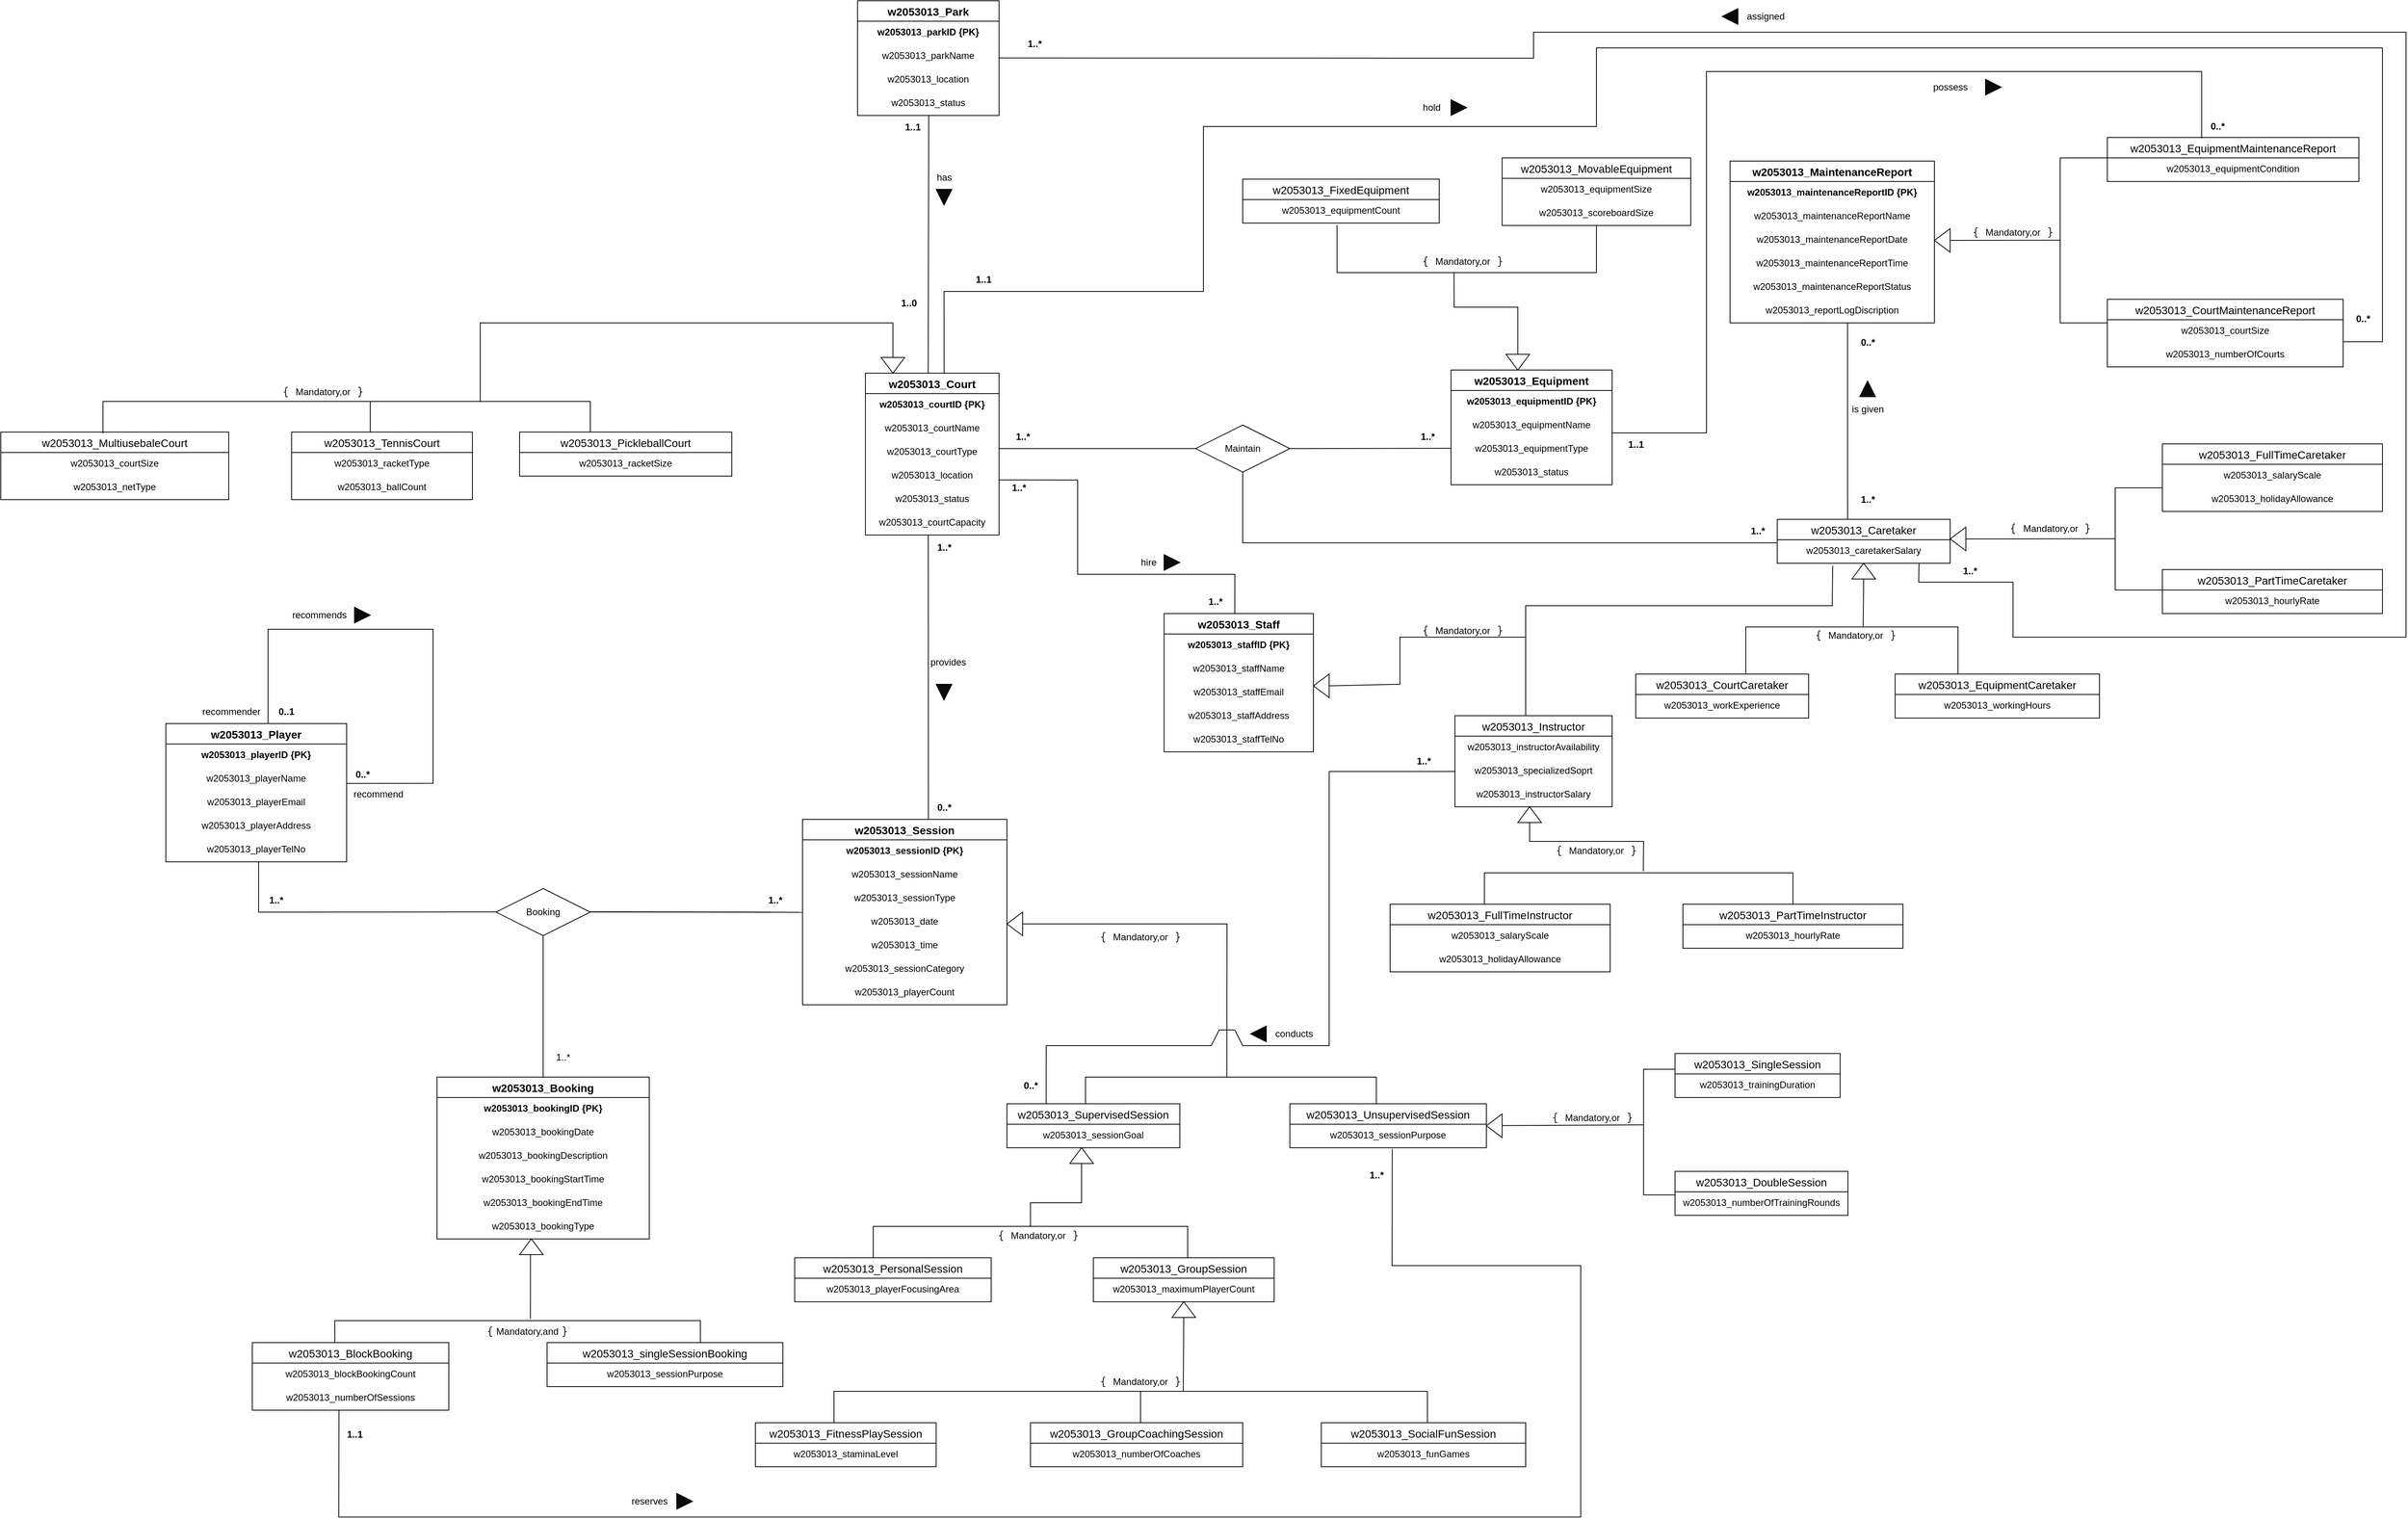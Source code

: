<mxfile version="20.8.10" type="device"><diagram id="R2lEEEUBdFMjLlhIrx00" name="Page-1"><mxGraphModel dx="3070" dy="1584" grid="1" gridSize="10" guides="1" tooltips="1" connect="1" arrows="1" fold="1" page="1" pageScale="1" pageWidth="850" pageHeight="1100" math="0" shadow="0" extFonts="Permanent Marker^https://fonts.googleapis.com/css?family=Permanent+Marker"><root><mxCell id="0"/><mxCell id="1" parent="0"/><mxCell id="ukt3h3o0vscHEyk6C4es-65" value="Maintain" style="shape=rhombus;perimeter=rhombusPerimeter;whiteSpace=wrap;html=1;align=center;labelBackgroundColor=none;" parent="1" vertex="1"><mxGeometry x="950" y="730" width="120" height="60" as="geometry"/></mxCell><mxCell id="ukt3h3o0vscHEyk6C4es-66" value="" style="endArrow=none;html=1;rounded=0;entryX=0;entryY=0.5;entryDx=0;entryDy=0;labelBackgroundColor=none;fontColor=default;" parent="1" target="ukt3h3o0vscHEyk6C4es-65" edge="1"><mxGeometry relative="1" as="geometry"><mxPoint x="700" y="760" as="sourcePoint"/><mxPoint x="860" y="760" as="targetPoint"/></mxGeometry></mxCell><mxCell id="ukt3h3o0vscHEyk6C4es-82" value="" style="endArrow=none;html=1;rounded=0;exitX=1;exitY=0.5;exitDx=0;exitDy=0;entryX=-0.001;entryY=0.321;entryDx=0;entryDy=0;entryPerimeter=0;labelBackgroundColor=none;fontColor=default;" parent="1" source="ukt3h3o0vscHEyk6C4es-65" edge="1"><mxGeometry relative="1" as="geometry"><mxPoint x="1050" y="680" as="sourcePoint"/><mxPoint x="1274.795" y="759.63" as="targetPoint"/></mxGeometry></mxCell><mxCell id="ukt3h3o0vscHEyk6C4es-96" value="w2053013_FixedEquipment" style="swimlane;fontStyle=0;childLayout=stackLayout;horizontal=1;startSize=26;horizontalStack=0;resizeParent=1;resizeParentMax=0;resizeLast=0;collapsible=1;marginBottom=0;align=center;fontSize=14;labelBackgroundColor=none;" parent="1" vertex="1"><mxGeometry x="1010" y="417" width="250" height="56" as="geometry"/></mxCell><mxCell id="ukt3h3o0vscHEyk6C4es-97" value="w2053013_equipmentCount" style="text;strokeColor=none;fillColor=none;spacingLeft=4;spacingRight=4;overflow=hidden;rotatable=0;points=[[0,0.5],[1,0.5]];portConstraint=eastwest;fontSize=12;align=center;labelBackgroundColor=none;" parent="ukt3h3o0vscHEyk6C4es-96" vertex="1"><mxGeometry y="26" width="250" height="30" as="geometry"/></mxCell><mxCell id="ukt3h3o0vscHEyk6C4es-101" value="w2053013_MovableEquipment" style="swimlane;fontStyle=0;childLayout=stackLayout;horizontal=1;startSize=26;horizontalStack=0;resizeParent=1;resizeParentMax=0;resizeLast=0;collapsible=1;marginBottom=0;align=center;fontSize=14;labelBackgroundColor=none;" parent="1" vertex="1"><mxGeometry x="1340" y="390" width="240" height="86" as="geometry"/></mxCell><mxCell id="ukt3h3o0vscHEyk6C4es-102" value="w2053013_equipmentSize" style="text;strokeColor=none;fillColor=none;spacingLeft=4;spacingRight=4;overflow=hidden;rotatable=0;points=[[0,0.5],[1,0.5]];portConstraint=eastwest;fontSize=12;align=center;labelBackgroundColor=none;" parent="ukt3h3o0vscHEyk6C4es-101" vertex="1"><mxGeometry y="26" width="240" height="30" as="geometry"/></mxCell><mxCell id="wmyyDYBe5v25m0-88yE8-3" value="w2053013_scoreboardSize" style="text;strokeColor=none;fillColor=none;spacingLeft=4;spacingRight=4;overflow=hidden;rotatable=0;points=[[0,0.5],[1,0.5]];portConstraint=eastwest;fontSize=12;align=center;labelBackgroundColor=none;" vertex="1" parent="ukt3h3o0vscHEyk6C4es-101"><mxGeometry y="56" width="240" height="30" as="geometry"/></mxCell><mxCell id="ukt3h3o0vscHEyk6C4es-105" value="" style="shape=partialRectangle;whiteSpace=wrap;html=1;bottom=1;right=1;left=1;top=0;fillColor=none;routingCenterX=-0.5;labelBackgroundColor=none;" parent="1" vertex="1"><mxGeometry x="1130" y="476" width="330" height="60" as="geometry"/></mxCell><mxCell id="ukt3h3o0vscHEyk6C4es-108" value="" style="endArrow=none;html=1;rounded=0;exitX=0.451;exitY=1.008;exitDx=0;exitDy=0;exitPerimeter=0;labelBackgroundColor=none;fontColor=default;" parent="1" source="ukt3h3o0vscHEyk6C4es-105" edge="1"><mxGeometry relative="1" as="geometry"><mxPoint x="1280" y="540" as="sourcePoint"/><mxPoint x="1360" y="640" as="targetPoint"/><Array as="points"><mxPoint x="1279" y="580"/><mxPoint x="1360" y="580"/></Array></mxGeometry></mxCell><mxCell id="ukt3h3o0vscHEyk6C4es-109" value="" style="triangle;whiteSpace=wrap;html=1;direction=south;labelBackgroundColor=none;" parent="1" vertex="1"><mxGeometry x="1345" y="640" width="30" height="20" as="geometry"/></mxCell><mxCell id="ukt3h3o0vscHEyk6C4es-110" value="" style="shape=curlyBracket;whiteSpace=wrap;html=1;rounded=1;labelPosition=left;verticalLabelPosition=middle;align=right;verticalAlign=middle;labelBackgroundColor=none;" parent="1" vertex="1"><mxGeometry x="1240" y="516" width="5" height="12" as="geometry"/></mxCell><mxCell id="ukt3h3o0vscHEyk6C4es-113" value="Mandatory,or" style="text;html=1;strokeColor=none;fillColor=none;align=center;verticalAlign=middle;whiteSpace=wrap;rounded=0;labelBackgroundColor=none;" parent="1" vertex="1"><mxGeometry x="1260" y="510" width="60" height="24" as="geometry"/></mxCell><mxCell id="ukt3h3o0vscHEyk6C4es-114" value="" style="shape=curlyBracket;whiteSpace=wrap;html=1;rounded=1;labelPosition=left;verticalLabelPosition=middle;align=right;verticalAlign=middle;direction=west;labelBackgroundColor=none;" parent="1" vertex="1"><mxGeometry x="1335" y="516" width="5" height="12" as="geometry"/></mxCell><mxCell id="ukt3h3o0vscHEyk6C4es-134" value="" style="shape=partialRectangle;whiteSpace=wrap;html=1;bottom=0;right=0;fillColor=none;direction=north;labelBackgroundColor=none;" parent="1" vertex="1"><mxGeometry x="1010" y="790" width="60" height="90" as="geometry"/></mxCell><mxCell id="ukt3h3o0vscHEyk6C4es-135" value="w2053013_Caretaker" style="swimlane;fontStyle=0;childLayout=stackLayout;horizontal=1;startSize=26;horizontalStack=0;resizeParent=1;resizeParentMax=0;resizeLast=0;collapsible=1;marginBottom=0;align=center;fontSize=14;labelBackgroundColor=none;" parent="1" vertex="1"><mxGeometry x="1690" y="850" width="220" height="56" as="geometry"/></mxCell><mxCell id="ukt3h3o0vscHEyk6C4es-136" value="w2053013_caretakerSalary" style="text;strokeColor=none;fillColor=none;spacingLeft=4;spacingRight=4;overflow=hidden;rotatable=0;points=[[0,0.5],[1,0.5]];portConstraint=eastwest;fontSize=12;labelBackgroundColor=none;align=center;" parent="ukt3h3o0vscHEyk6C4es-135" vertex="1"><mxGeometry y="26" width="220" height="30" as="geometry"/></mxCell><mxCell id="ukt3h3o0vscHEyk6C4es-139" value="" style="endArrow=none;html=1;rounded=0;labelBackgroundColor=none;fontColor=default;" parent="1" edge="1"><mxGeometry relative="1" as="geometry"><mxPoint x="1060" y="880" as="sourcePoint"/><mxPoint x="1690" y="880" as="targetPoint"/></mxGeometry></mxCell><mxCell id="ukt3h3o0vscHEyk6C4es-163" value="w2053013_EquipmentMaintenanceReport" style="swimlane;fontStyle=0;childLayout=stackLayout;horizontal=1;startSize=26;horizontalStack=0;resizeParent=1;resizeParentMax=0;resizeLast=0;collapsible=1;marginBottom=0;align=center;fontSize=14;labelBackgroundColor=none;" parent="1" vertex="1"><mxGeometry x="2110" y="364" width="320" height="56" as="geometry"/></mxCell><mxCell id="ukt3h3o0vscHEyk6C4es-164" value="w2053013_equipmentCondition" style="text;strokeColor=none;fillColor=none;spacingLeft=4;spacingRight=4;overflow=hidden;rotatable=0;points=[[0,0.5],[1,0.5]];portConstraint=eastwest;fontSize=12;align=center;labelBackgroundColor=none;" parent="ukt3h3o0vscHEyk6C4es-163" vertex="1"><mxGeometry y="26" width="320" height="30" as="geometry"/></mxCell><mxCell id="ukt3h3o0vscHEyk6C4es-167" value="w2053013_CourtMaintenanceReport" style="swimlane;fontStyle=0;childLayout=stackLayout;horizontal=1;startSize=26;horizontalStack=0;resizeParent=1;resizeParentMax=0;resizeLast=0;collapsible=1;marginBottom=0;align=center;fontSize=14;labelBackgroundColor=none;" parent="1" vertex="1"><mxGeometry x="2110" y="570" width="300" height="86" as="geometry"/></mxCell><mxCell id="ukt3h3o0vscHEyk6C4es-168" value="w2053013_courtSize" style="text;strokeColor=none;fillColor=none;spacingLeft=4;spacingRight=4;overflow=hidden;rotatable=0;points=[[0,0.5],[1,0.5]];portConstraint=eastwest;fontSize=12;align=center;labelBackgroundColor=none;" parent="ukt3h3o0vscHEyk6C4es-167" vertex="1"><mxGeometry y="26" width="300" height="30" as="geometry"/></mxCell><mxCell id="ukt3h3o0vscHEyk6C4es-351" value="w2053013_numberOfCourts" style="text;strokeColor=none;fillColor=none;spacingLeft=4;spacingRight=4;overflow=hidden;rotatable=0;points=[[0,0.5],[1,0.5]];portConstraint=eastwest;fontSize=12;align=center;labelBackgroundColor=none;" parent="ukt3h3o0vscHEyk6C4es-167" vertex="1"><mxGeometry y="56" width="300" height="30" as="geometry"/></mxCell><mxCell id="ukt3h3o0vscHEyk6C4es-171" value="" style="shape=partialRectangle;whiteSpace=wrap;html=1;bottom=1;right=1;left=1;top=0;fillColor=none;routingCenterX=-0.5;direction=south;labelBackgroundColor=none;" parent="1" vertex="1"><mxGeometry x="2050" y="390" width="60" height="210" as="geometry"/></mxCell><mxCell id="ukt3h3o0vscHEyk6C4es-172" value="" style="triangle;whiteSpace=wrap;html=1;direction=west;labelBackgroundColor=none;" parent="1" vertex="1"><mxGeometry x="1890" y="480" width="20" height="30" as="geometry"/></mxCell><mxCell id="ukt3h3o0vscHEyk6C4es-174" value="" style="endArrow=none;html=1;rounded=0;exitX=0;exitY=0.5;exitDx=0;exitDy=0;labelBackgroundColor=none;fontColor=default;" parent="1" source="ukt3h3o0vscHEyk6C4es-172" edge="1"><mxGeometry relative="1" as="geometry"><mxPoint x="1960" y="520" as="sourcePoint"/><mxPoint x="2050" y="494.76" as="targetPoint"/></mxGeometry></mxCell><mxCell id="ukt3h3o0vscHEyk6C4es-175" value="" style="endArrow=none;html=1;rounded=0;exitX=0.575;exitY=0.982;exitDx=0;exitDy=0;exitPerimeter=0;entryX=0.407;entryY=0.002;entryDx=0;entryDy=0;entryPerimeter=0;labelBackgroundColor=none;fontColor=default;" parent="1" source="ukt3h3o0vscHEyk6C4es-393" target="ukt3h3o0vscHEyk6C4es-135" edge="1"><mxGeometry relative="1" as="geometry"><mxPoint x="1779.6" y="602.79" as="sourcePoint"/><mxPoint x="1780" y="830" as="targetPoint"/></mxGeometry></mxCell><mxCell id="ukt3h3o0vscHEyk6C4es-177" value="" style="endArrow=none;html=1;rounded=0;exitX=0;exitY=1;exitDx=0;exitDy=0;entryX=0.375;entryY=0.018;entryDx=0;entryDy=0;entryPerimeter=0;labelBackgroundColor=none;fontColor=default;" parent="1" target="ukt3h3o0vscHEyk6C4es-163" edge="1"><mxGeometry relative="1" as="geometry"><mxPoint x="1600" y="680" as="sourcePoint"/><mxPoint x="2200" y="360" as="targetPoint"/><Array as="points"><mxPoint x="1600" y="280"/><mxPoint x="2230" y="280"/></Array></mxGeometry></mxCell><mxCell id="ukt3h3o0vscHEyk6C4es-178" value="w2053013_PartTimeCaretaker" style="swimlane;fontStyle=0;childLayout=stackLayout;horizontal=1;startSize=26;horizontalStack=0;resizeParent=1;resizeParentMax=0;resizeLast=0;collapsible=1;marginBottom=0;align=center;fontSize=14;labelBackgroundColor=none;" parent="1" vertex="1"><mxGeometry x="2180" y="914" width="280" height="56" as="geometry"/></mxCell><mxCell id="ukt3h3o0vscHEyk6C4es-179" value="w2053013_hourlyRate" style="text;strokeColor=none;fillColor=none;spacingLeft=4;spacingRight=4;overflow=hidden;rotatable=0;points=[[0,0.5],[1,0.5]];portConstraint=eastwest;fontSize=12;labelBackgroundColor=none;align=center;" parent="ukt3h3o0vscHEyk6C4es-178" vertex="1"><mxGeometry y="26" width="280" height="30" as="geometry"/></mxCell><mxCell id="ukt3h3o0vscHEyk6C4es-182" value="w2053013_FullTimeCaretaker" style="swimlane;fontStyle=0;childLayout=stackLayout;horizontal=1;startSize=26;horizontalStack=0;resizeParent=1;resizeParentMax=0;resizeLast=0;collapsible=1;marginBottom=0;align=center;fontSize=14;labelBackgroundColor=none;" parent="1" vertex="1"><mxGeometry x="2180" y="754" width="280" height="86" as="geometry"/></mxCell><mxCell id="ukt3h3o0vscHEyk6C4es-183" value="w2053013_salaryScale" style="text;strokeColor=none;fillColor=none;spacingLeft=4;spacingRight=4;overflow=hidden;rotatable=0;points=[[0,0.5],[1,0.5]];portConstraint=eastwest;fontSize=12;labelBackgroundColor=none;align=center;" parent="ukt3h3o0vscHEyk6C4es-182" vertex="1"><mxGeometry y="26" width="280" height="30" as="geometry"/></mxCell><mxCell id="ukt3h3o0vscHEyk6C4es-186" value="w2053013_holidayAllowance" style="text;strokeColor=none;fillColor=none;spacingLeft=4;spacingRight=4;overflow=hidden;rotatable=0;points=[[0,0.5],[1,0.5]];portConstraint=eastwest;fontSize=12;labelBackgroundColor=none;align=center;" parent="ukt3h3o0vscHEyk6C4es-182" vertex="1"><mxGeometry y="56" width="280" height="30" as="geometry"/></mxCell><mxCell id="ukt3h3o0vscHEyk6C4es-189" value="w2053013_CourtCaretaker" style="swimlane;fontStyle=0;childLayout=stackLayout;horizontal=1;startSize=26;horizontalStack=0;resizeParent=1;resizeParentMax=0;resizeLast=0;collapsible=1;marginBottom=0;align=center;fontSize=14;labelBackgroundColor=none;" parent="1" vertex="1"><mxGeometry x="1510" y="1047" width="220" height="56" as="geometry"/></mxCell><mxCell id="ukt3h3o0vscHEyk6C4es-190" value="w2053013_workExperience" style="text;strokeColor=none;fillColor=none;spacingLeft=4;spacingRight=4;overflow=hidden;rotatable=0;points=[[0,0.5],[1,0.5]];portConstraint=eastwest;fontSize=12;labelBackgroundColor=none;align=center;" parent="ukt3h3o0vscHEyk6C4es-189" vertex="1"><mxGeometry y="26" width="220" height="30" as="geometry"/></mxCell><mxCell id="ukt3h3o0vscHEyk6C4es-193" value="w2053013_EquipmentCaretaker" style="swimlane;fontStyle=0;childLayout=stackLayout;horizontal=1;startSize=26;horizontalStack=0;resizeParent=1;resizeParentMax=0;resizeLast=0;collapsible=1;marginBottom=0;align=center;fontSize=14;labelBackgroundColor=none;" parent="1" vertex="1"><mxGeometry x="1840" y="1047" width="260" height="56" as="geometry"/></mxCell><mxCell id="ukt3h3o0vscHEyk6C4es-194" value="w2053013_workingHours" style="text;strokeColor=none;fillColor=none;spacingLeft=4;spacingRight=4;overflow=hidden;rotatable=0;points=[[0,0.5],[1,0.5]];portConstraint=eastwest;fontSize=12;labelBackgroundColor=none;align=center;" parent="ukt3h3o0vscHEyk6C4es-193" vertex="1"><mxGeometry y="26" width="260" height="30" as="geometry"/></mxCell><mxCell id="ukt3h3o0vscHEyk6C4es-197" value="" style="shape=partialRectangle;whiteSpace=wrap;html=1;bottom=1;right=1;left=1;top=0;fillColor=none;routingCenterX=-0.5;direction=south;labelBackgroundColor=none;" parent="1" vertex="1"><mxGeometry x="2120" y="810" width="60" height="130" as="geometry"/></mxCell><mxCell id="ukt3h3o0vscHEyk6C4es-198" value="" style="endArrow=none;html=1;rounded=0;exitX=0;exitY=0.5;exitDx=0;exitDy=0;labelBackgroundColor=none;fontColor=default;" parent="1" source="ukt3h3o0vscHEyk6C4es-199" edge="1"><mxGeometry relative="1" as="geometry"><mxPoint x="1960" y="874.71" as="sourcePoint"/><mxPoint x="2120" y="874.71" as="targetPoint"/></mxGeometry></mxCell><mxCell id="ukt3h3o0vscHEyk6C4es-199" value="" style="triangle;whiteSpace=wrap;html=1;direction=west;labelBackgroundColor=none;" parent="1" vertex="1"><mxGeometry x="1910" y="860" width="20" height="30" as="geometry"/></mxCell><mxCell id="ukt3h3o0vscHEyk6C4es-200" value="" style="shape=partialRectangle;whiteSpace=wrap;html=1;bottom=1;right=1;left=1;top=0;fillColor=none;routingCenterX=-0.5;direction=west;labelBackgroundColor=none;" parent="1" vertex="1"><mxGeometry x="1650" y="987" width="270" height="60" as="geometry"/></mxCell><mxCell id="ukt3h3o0vscHEyk6C4es-202" value="" style="shape=partialRectangle;whiteSpace=wrap;html=1;bottom=0;right=0;fillColor=none;direction=west;labelBackgroundColor=none;" parent="1" vertex="1"><mxGeometry x="1480" y="680" width="120" height="60" as="geometry"/></mxCell><mxCell id="ukt3h3o0vscHEyk6C4es-204" value="" style="triangle;whiteSpace=wrap;html=1;direction=north;labelBackgroundColor=none;" parent="1" vertex="1"><mxGeometry x="1785" y="906" width="30" height="20" as="geometry"/></mxCell><mxCell id="ukt3h3o0vscHEyk6C4es-205" value="" style="endArrow=none;html=1;rounded=0;exitX=0;exitY=0.5;exitDx=0;exitDy=0;entryX=0.447;entryY=1.014;entryDx=0;entryDy=0;entryPerimeter=0;labelBackgroundColor=none;fontColor=default;" parent="1" source="ukt3h3o0vscHEyk6C4es-204" target="ukt3h3o0vscHEyk6C4es-200" edge="1"><mxGeometry relative="1" as="geometry"><mxPoint x="1700" y="900" as="sourcePoint"/><mxPoint x="1860" y="900" as="targetPoint"/></mxGeometry></mxCell><mxCell id="ukt3h3o0vscHEyk6C4es-220" value="w2053013_Instructor" style="swimlane;fontStyle=0;childLayout=stackLayout;horizontal=1;startSize=26;horizontalStack=0;resizeParent=1;resizeParentMax=0;resizeLast=0;collapsible=1;marginBottom=0;align=center;fontSize=14;labelBackgroundColor=none;" parent="1" vertex="1"><mxGeometry x="1280" y="1100" width="200" height="116" as="geometry"/></mxCell><mxCell id="ukt3h3o0vscHEyk6C4es-221" value="w2053013_instructorAvailability" style="text;strokeColor=none;fillColor=none;spacingLeft=4;spacingRight=4;overflow=hidden;rotatable=0;points=[[0,0.5],[1,0.5]];portConstraint=eastwest;fontSize=12;labelBackgroundColor=none;align=center;" parent="ukt3h3o0vscHEyk6C4es-220" vertex="1"><mxGeometry y="26" width="200" height="30" as="geometry"/></mxCell><mxCell id="ukt3h3o0vscHEyk6C4es-222" value="w2053013_specializedSoprt" style="text;strokeColor=none;fillColor=none;spacingLeft=4;spacingRight=4;overflow=hidden;rotatable=0;points=[[0,0.5],[1,0.5]];portConstraint=eastwest;fontSize=12;labelBackgroundColor=none;align=center;" parent="ukt3h3o0vscHEyk6C4es-220" vertex="1"><mxGeometry y="56" width="200" height="30" as="geometry"/></mxCell><mxCell id="ukt3h3o0vscHEyk6C4es-230" value="w2053013_instructorSalary" style="text;strokeColor=none;fillColor=none;spacingLeft=4;spacingRight=4;overflow=hidden;rotatable=0;points=[[0,0.5],[1,0.5]];portConstraint=eastwest;fontSize=12;labelBackgroundColor=none;align=center;" parent="ukt3h3o0vscHEyk6C4es-220" vertex="1"><mxGeometry y="86" width="200" height="30" as="geometry"/></mxCell><mxCell id="ukt3h3o0vscHEyk6C4es-224" value="w2053013_FullTimeInstructor" style="swimlane;fontStyle=0;childLayout=stackLayout;horizontal=1;startSize=26;horizontalStack=0;resizeParent=1;resizeParentMax=0;resizeLast=0;collapsible=1;marginBottom=0;align=center;fontSize=14;labelBackgroundColor=none;" parent="1" vertex="1"><mxGeometry x="1197.5" y="1340" width="280" height="86" as="geometry"/></mxCell><mxCell id="ukt3h3o0vscHEyk6C4es-225" value="w2053013_salaryScale" style="text;strokeColor=none;fillColor=none;spacingLeft=4;spacingRight=4;overflow=hidden;rotatable=0;points=[[0,0.5],[1,0.5]];portConstraint=eastwest;fontSize=12;labelBackgroundColor=none;align=center;" parent="ukt3h3o0vscHEyk6C4es-224" vertex="1"><mxGeometry y="26" width="280" height="30" as="geometry"/></mxCell><mxCell id="ukt3h3o0vscHEyk6C4es-226" value="w2053013_holidayAllowance" style="text;strokeColor=none;fillColor=none;spacingLeft=4;spacingRight=4;overflow=hidden;rotatable=0;points=[[0,0.5],[1,0.5]];portConstraint=eastwest;fontSize=12;labelBackgroundColor=none;align=center;" parent="ukt3h3o0vscHEyk6C4es-224" vertex="1"><mxGeometry y="56" width="280" height="30" as="geometry"/></mxCell><mxCell id="ukt3h3o0vscHEyk6C4es-228" value="w2053013_PartTimeInstructor" style="swimlane;fontStyle=0;childLayout=stackLayout;horizontal=1;startSize=26;horizontalStack=0;resizeParent=1;resizeParentMax=0;resizeLast=0;collapsible=1;marginBottom=0;align=center;fontSize=14;labelBackgroundColor=none;" parent="1" vertex="1"><mxGeometry x="1570" y="1340" width="280" height="56" as="geometry"/></mxCell><mxCell id="ukt3h3o0vscHEyk6C4es-229" value="w2053013_hourlyRate" style="text;strokeColor=none;fillColor=none;spacingLeft=4;spacingRight=4;overflow=hidden;rotatable=0;points=[[0,0.5],[1,0.5]];portConstraint=eastwest;fontSize=12;labelBackgroundColor=none;align=center;" parent="ukt3h3o0vscHEyk6C4es-228" vertex="1"><mxGeometry y="26" width="280" height="30" as="geometry"/></mxCell><mxCell id="ukt3h3o0vscHEyk6C4es-231" value="" style="shape=partialRectangle;whiteSpace=wrap;html=1;bottom=1;right=1;left=1;top=0;fillColor=none;routingCenterX=-0.5;direction=west;labelBackgroundColor=none;" parent="1" vertex="1"><mxGeometry x="1317.5" y="1300" width="392.5" height="40" as="geometry"/></mxCell><mxCell id="ukt3h3o0vscHEyk6C4es-232" value="" style="triangle;whiteSpace=wrap;html=1;direction=north;labelBackgroundColor=none;" parent="1" vertex="1"><mxGeometry x="1360" y="1216" width="30" height="20" as="geometry"/></mxCell><mxCell id="ukt3h3o0vscHEyk6C4es-233" value="" style="endArrow=none;html=1;rounded=0;exitX=0;exitY=0.5;exitDx=0;exitDy=0;entryX=0.485;entryY=1.05;entryDx=0;entryDy=0;entryPerimeter=0;labelBackgroundColor=none;fontColor=default;" parent="1" source="ukt3h3o0vscHEyk6C4es-232" target="ukt3h3o0vscHEyk6C4es-231" edge="1"><mxGeometry relative="1" as="geometry"><mxPoint x="1380" y="1100" as="sourcePoint"/><mxPoint x="1540" y="1100" as="targetPoint"/><Array as="points"><mxPoint x="1375" y="1260"/><mxPoint x="1520" y="1260"/></Array></mxGeometry></mxCell><mxCell id="ukt3h3o0vscHEyk6C4es-234" value="" style="endArrow=none;html=1;rounded=0;entryX=0.321;entryY=1.104;entryDx=0;entryDy=0;entryPerimeter=0;exitX=0.45;exitY=0;exitDx=0;exitDy=0;exitPerimeter=0;labelBackgroundColor=none;fontColor=default;" parent="1" source="ukt3h3o0vscHEyk6C4es-220" target="ukt3h3o0vscHEyk6C4es-136" edge="1"><mxGeometry relative="1" as="geometry"><mxPoint x="1290" y="980" as="sourcePoint"/><mxPoint x="1450" y="980" as="targetPoint"/><Array as="points"><mxPoint x="1370" y="960"/><mxPoint x="1760" y="960"/></Array></mxGeometry></mxCell><mxCell id="ukt3h3o0vscHEyk6C4es-235" value="" style="triangle;whiteSpace=wrap;html=1;direction=west;labelBackgroundColor=none;" parent="1" vertex="1"><mxGeometry x="1100" y="1047" width="20" height="30" as="geometry"/></mxCell><mxCell id="ukt3h3o0vscHEyk6C4es-236" value="" style="endArrow=none;html=1;rounded=0;exitX=0;exitY=0.5;exitDx=0;exitDy=0;labelBackgroundColor=none;fontColor=default;" parent="1" source="ukt3h3o0vscHEyk6C4es-235" edge="1"><mxGeometry relative="1" as="geometry"><mxPoint x="1270" y="1050" as="sourcePoint"/><mxPoint x="1370" y="1000" as="targetPoint"/><Array as="points"><mxPoint x="1210" y="1060"/><mxPoint x="1210" y="1000"/></Array></mxGeometry></mxCell><mxCell id="ukt3h3o0vscHEyk6C4es-238" value="" style="endArrow=none;html=1;rounded=0;entryX=0.444;entryY=0;entryDx=0;entryDy=0;entryPerimeter=0;exitX=1.001;exitY=0.663;exitDx=0;exitDy=0;exitPerimeter=0;labelBackgroundColor=none;fontColor=default;" parent="1" edge="1"><mxGeometry relative="1" as="geometry"><mxPoint x="700.18" y="799.89" as="sourcePoint"/><mxPoint x="999.92" y="970" as="targetPoint"/><Array as="points"><mxPoint x="800" y="800"/><mxPoint x="800" y="920"/><mxPoint x="1000" y="920"/></Array></mxGeometry></mxCell><mxCell id="ukt3h3o0vscHEyk6C4es-239" value="w2053013_PickleballCourt" style="swimlane;fontStyle=0;childLayout=stackLayout;horizontal=1;startSize=26;horizontalStack=0;resizeParent=1;resizeParentMax=0;resizeLast=0;collapsible=1;marginBottom=0;align=center;fontSize=14;labelBackgroundColor=none;" parent="1" vertex="1"><mxGeometry x="90" y="739" width="270" height="56" as="geometry"/></mxCell><mxCell id="ukt3h3o0vscHEyk6C4es-240" value="w2053013_racketSize" style="text;strokeColor=none;fillColor=none;spacingLeft=4;spacingRight=4;overflow=hidden;rotatable=0;points=[[0,0.5],[1,0.5]];portConstraint=eastwest;fontSize=12;labelBackgroundColor=none;align=center;" parent="ukt3h3o0vscHEyk6C4es-239" vertex="1"><mxGeometry y="26" width="270" height="30" as="geometry"/></mxCell><mxCell id="ukt3h3o0vscHEyk6C4es-243" value="w2053013_TennisCourt" style="swimlane;fontStyle=0;childLayout=stackLayout;horizontal=1;startSize=26;horizontalStack=0;resizeParent=1;resizeParentMax=0;resizeLast=0;collapsible=1;marginBottom=0;align=center;fontSize=14;labelBackgroundColor=none;" parent="1" vertex="1"><mxGeometry x="-200" y="739" width="230" height="86" as="geometry"/></mxCell><mxCell id="ukt3h3o0vscHEyk6C4es-244" value="w2053013_racketType" style="text;strokeColor=none;fillColor=none;spacingLeft=4;spacingRight=4;overflow=hidden;rotatable=0;points=[[0,0.5],[1,0.5]];portConstraint=eastwest;fontSize=12;labelBackgroundColor=none;align=center;" parent="ukt3h3o0vscHEyk6C4es-243" vertex="1"><mxGeometry y="26" width="230" height="30" as="geometry"/></mxCell><mxCell id="ukt3h3o0vscHEyk6C4es-443" value="w2053013_ballCount" style="text;strokeColor=none;fillColor=none;spacingLeft=4;spacingRight=4;overflow=hidden;rotatable=0;points=[[0,0.5],[1,0.5]];portConstraint=eastwest;fontSize=12;labelBackgroundColor=none;align=center;" parent="ukt3h3o0vscHEyk6C4es-243" vertex="1"><mxGeometry y="56" width="230" height="30" as="geometry"/></mxCell><mxCell id="ukt3h3o0vscHEyk6C4es-247" value="" style="shape=partialRectangle;whiteSpace=wrap;html=1;bottom=1;right=1;left=1;top=0;fillColor=none;routingCenterX=-0.5;direction=west;labelBackgroundColor=none;" parent="1" vertex="1"><mxGeometry x="-100" y="700" width="280" height="39" as="geometry"/></mxCell><mxCell id="ukt3h3o0vscHEyk6C4es-248" value="" style="triangle;whiteSpace=wrap;html=1;direction=south;labelBackgroundColor=none;" parent="1" vertex="1"><mxGeometry x="550" y="644" width="30" height="20" as="geometry"/></mxCell><mxCell id="ukt3h3o0vscHEyk6C4es-249" value="" style="endArrow=none;html=1;rounded=0;exitX=0.503;exitY=0.982;exitDx=0;exitDy=0;exitPerimeter=0;entryX=0.47;entryY=0.001;entryDx=0;entryDy=0;labelBackgroundColor=none;fontColor=default;entryPerimeter=0;" parent="1" source="ukt3h3o0vscHEyk6C4es-374" target="ukt3h3o0vscHEyk6C4es-375" edge="1"><mxGeometry relative="1" as="geometry"><mxPoint x="610.54" y="340.84" as="sourcePoint"/><mxPoint x="610" y="660" as="targetPoint"/></mxGeometry></mxCell><mxCell id="ukt3h3o0vscHEyk6C4es-250" value="" style="endArrow=none;html=1;rounded=0;entryX=0;entryY=0.5;entryDx=0;entryDy=0;exitX=0.5;exitY=1;exitDx=0;exitDy=0;labelBackgroundColor=none;fontColor=default;" parent="1" source="ukt3h3o0vscHEyk6C4es-247" target="ukt3h3o0vscHEyk6C4es-248" edge="1"><mxGeometry relative="1" as="geometry"><mxPoint x="400" y="670" as="sourcePoint"/><mxPoint x="560" y="670" as="targetPoint"/><Array as="points"><mxPoint x="40" y="600"/><mxPoint x="565" y="600"/></Array></mxGeometry></mxCell><mxCell id="ukt3h3o0vscHEyk6C4es-251" value="Booking" style="shape=rhombus;perimeter=rhombusPerimeter;whiteSpace=wrap;html=1;align=center;labelBackgroundColor=none;" parent="1" vertex="1"><mxGeometry x="60" y="1320" width="120" height="60" as="geometry"/></mxCell><mxCell id="ukt3h3o0vscHEyk6C4es-272" value="" style="endArrow=none;html=1;rounded=0;labelBackgroundColor=none;fontColor=default;" parent="1" edge="1"><mxGeometry relative="1" as="geometry"><mxPoint x="180" y="1349.71" as="sourcePoint"/><mxPoint x="410" y="1350" as="targetPoint"/></mxGeometry></mxCell><mxCell id="ukt3h3o0vscHEyk6C4es-274" value="" style="endArrow=none;html=1;rounded=0;labelBackgroundColor=none;fontColor=default;exitX=0.513;exitY=1.001;exitDx=0;exitDy=0;exitPerimeter=0;" parent="1" source="ukt3h3o0vscHEyk6C4es-414" edge="1"><mxGeometry relative="1" as="geometry"><mxPoint x="-242" y="1290" as="sourcePoint"/><mxPoint x="60" y="1349.71" as="targetPoint"/><Array as="points"><mxPoint x="-242" y="1350"/></Array></mxGeometry></mxCell><mxCell id="ukt3h3o0vscHEyk6C4es-297" value="" style="endArrow=none;html=1;rounded=0;entryX=0.5;entryY=0;entryDx=0;entryDy=0;exitX=0.5;exitY=1;exitDx=0;exitDy=0;labelBackgroundColor=none;fontColor=default;" parent="1" source="ukt3h3o0vscHEyk6C4es-251" edge="1"><mxGeometry relative="1" as="geometry"><mxPoint x="-220" y="1450" as="sourcePoint"/><mxPoint x="120" y="1560" as="targetPoint"/></mxGeometry></mxCell><mxCell id="ukt3h3o0vscHEyk6C4es-298" value="w2053013_SupervisedSession" style="swimlane;fontStyle=0;childLayout=stackLayout;horizontal=1;startSize=26;horizontalStack=0;resizeParent=1;resizeParentMax=0;resizeLast=0;collapsible=1;marginBottom=0;align=center;fontSize=14;labelBackgroundColor=none;" parent="1" vertex="1"><mxGeometry x="710" y="1594" width="220" height="56" as="geometry"/></mxCell><mxCell id="ukt3h3o0vscHEyk6C4es-299" value="w2053013_sessionGoal" style="text;strokeColor=none;fillColor=none;spacingLeft=4;spacingRight=4;overflow=hidden;rotatable=0;points=[[0,0.5],[1,0.5]];portConstraint=eastwest;fontSize=12;labelBackgroundColor=none;align=center;" parent="ukt3h3o0vscHEyk6C4es-298" vertex="1"><mxGeometry y="26" width="220" height="30" as="geometry"/></mxCell><mxCell id="ukt3h3o0vscHEyk6C4es-302" value="w2053013_UnsupervisedSession" style="swimlane;fontStyle=0;childLayout=stackLayout;horizontal=1;startSize=26;horizontalStack=0;resizeParent=1;resizeParentMax=0;resizeLast=0;collapsible=1;marginBottom=0;align=center;fontSize=14;labelBackgroundColor=none;" parent="1" vertex="1"><mxGeometry x="1070" y="1594" width="250" height="56" as="geometry"/></mxCell><mxCell id="ukt3h3o0vscHEyk6C4es-303" value="w2053013_sessionPurpose" style="text;strokeColor=none;fillColor=none;spacingLeft=4;spacingRight=4;overflow=hidden;rotatable=0;points=[[0,0.5],[1,0.5]];portConstraint=eastwest;fontSize=12;labelBackgroundColor=none;align=center;" parent="ukt3h3o0vscHEyk6C4es-302" vertex="1"><mxGeometry y="26" width="250" height="30" as="geometry"/></mxCell><mxCell id="ukt3h3o0vscHEyk6C4es-306" value="" style="shape=partialRectangle;whiteSpace=wrap;html=1;bottom=1;right=1;left=1;top=0;fillColor=none;routingCenterX=-0.5;direction=west;labelBackgroundColor=none;" parent="1" vertex="1"><mxGeometry x="810" y="1560" width="370" height="34" as="geometry"/></mxCell><mxCell id="ukt3h3o0vscHEyk6C4es-307" value="" style="triangle;whiteSpace=wrap;html=1;direction=west;labelBackgroundColor=none;" parent="1" vertex="1"><mxGeometry x="710" y="1350" width="20" height="30" as="geometry"/></mxCell><mxCell id="ukt3h3o0vscHEyk6C4es-308" value="" style="endArrow=none;html=1;rounded=0;entryX=0.514;entryY=1.016;entryDx=0;entryDy=0;entryPerimeter=0;exitX=0;exitY=0.5;exitDx=0;exitDy=0;labelBackgroundColor=none;fontColor=default;" parent="1" source="ukt3h3o0vscHEyk6C4es-307" target="ukt3h3o0vscHEyk6C4es-306" edge="1"><mxGeometry relative="1" as="geometry"><mxPoint x="870" y="1440" as="sourcePoint"/><mxPoint x="1030" y="1440" as="targetPoint"/><Array as="points"><mxPoint x="990" y="1365"/></Array></mxGeometry></mxCell><mxCell id="ukt3h3o0vscHEyk6C4es-309" value="w2053013_GroupSession" style="swimlane;fontStyle=0;childLayout=stackLayout;horizontal=1;startSize=26;horizontalStack=0;resizeParent=1;resizeParentMax=0;resizeLast=0;collapsible=1;marginBottom=0;align=center;fontSize=14;labelBackgroundColor=none;" parent="1" vertex="1"><mxGeometry x="820" y="1790" width="230" height="56" as="geometry"/></mxCell><mxCell id="ukt3h3o0vscHEyk6C4es-310" value="w2053013_maximumPlayerCount" style="text;strokeColor=none;fillColor=none;spacingLeft=4;spacingRight=4;overflow=hidden;rotatable=0;points=[[0,0.5],[1,0.5]];portConstraint=eastwest;fontSize=12;labelBackgroundColor=none;align=center;" parent="ukt3h3o0vscHEyk6C4es-309" vertex="1"><mxGeometry y="26" width="230" height="30" as="geometry"/></mxCell><mxCell id="ukt3h3o0vscHEyk6C4es-313" value="w2053013_PersonalSession" style="swimlane;fontStyle=0;childLayout=stackLayout;horizontal=1;startSize=26;horizontalStack=0;resizeParent=1;resizeParentMax=0;resizeLast=0;collapsible=1;marginBottom=0;align=center;fontSize=14;labelBackgroundColor=none;" parent="1" vertex="1"><mxGeometry x="440" y="1790" width="250" height="56" as="geometry"/></mxCell><mxCell id="ukt3h3o0vscHEyk6C4es-314" value="w2053013_playerFocusingArea" style="text;strokeColor=none;fillColor=none;spacingLeft=4;spacingRight=4;overflow=hidden;rotatable=0;points=[[0,0.5],[1,0.5]];portConstraint=eastwest;fontSize=12;labelBackgroundColor=none;align=center;" parent="ukt3h3o0vscHEyk6C4es-313" vertex="1"><mxGeometry y="26" width="250" height="30" as="geometry"/></mxCell><mxCell id="ukt3h3o0vscHEyk6C4es-317" value="w2053013_DoubleSession" style="swimlane;fontStyle=0;childLayout=stackLayout;horizontal=1;startSize=26;horizontalStack=0;resizeParent=1;resizeParentMax=0;resizeLast=0;collapsible=1;marginBottom=0;align=center;fontSize=14;labelBackgroundColor=none;" parent="1" vertex="1"><mxGeometry x="1560" y="1680" width="220" height="56" as="geometry"/></mxCell><mxCell id="ukt3h3o0vscHEyk6C4es-318" value="w2053013_numberOfTrainingRounds" style="text;strokeColor=none;fillColor=none;spacingLeft=4;spacingRight=4;overflow=hidden;rotatable=0;points=[[0,0.5],[1,0.5]];portConstraint=eastwest;fontSize=12;labelBackgroundColor=none;align=center;" parent="ukt3h3o0vscHEyk6C4es-317" vertex="1"><mxGeometry y="26" width="220" height="30" as="geometry"/></mxCell><mxCell id="ukt3h3o0vscHEyk6C4es-319" value="w2053013_SingleSession" style="swimlane;fontStyle=0;childLayout=stackLayout;horizontal=1;startSize=26;horizontalStack=0;resizeParent=1;resizeParentMax=0;resizeLast=0;collapsible=1;marginBottom=0;align=center;fontSize=14;labelBackgroundColor=none;" parent="1" vertex="1"><mxGeometry x="1560" y="1530" width="210" height="56" as="geometry"/></mxCell><mxCell id="ukt3h3o0vscHEyk6C4es-320" value="w2053013_trainingDuration" style="text;strokeColor=none;fillColor=none;spacingLeft=4;spacingRight=4;overflow=hidden;rotatable=0;points=[[0,0.5],[1,0.5]];portConstraint=eastwest;fontSize=12;labelBackgroundColor=none;align=center;" parent="ukt3h3o0vscHEyk6C4es-319" vertex="1"><mxGeometry y="26" width="210" height="30" as="geometry"/></mxCell><mxCell id="ukt3h3o0vscHEyk6C4es-321" value="" style="shape=partialRectangle;whiteSpace=wrap;html=1;bottom=1;right=1;left=1;top=0;fillColor=none;routingCenterX=-0.5;direction=south;labelBackgroundColor=none;" parent="1" vertex="1"><mxGeometry x="1520" y="1550" width="40" height="160" as="geometry"/></mxCell><mxCell id="ukt3h3o0vscHEyk6C4es-322" value="" style="triangle;whiteSpace=wrap;html=1;direction=west;labelBackgroundColor=none;" parent="1" vertex="1"><mxGeometry x="1320" y="1607" width="20" height="30" as="geometry"/></mxCell><mxCell id="ukt3h3o0vscHEyk6C4es-323" value="" style="endArrow=none;html=1;rounded=0;entryX=0.442;entryY=1.008;entryDx=0;entryDy=0;entryPerimeter=0;labelBackgroundColor=none;fontColor=default;" parent="1" target="ukt3h3o0vscHEyk6C4es-321" edge="1"><mxGeometry relative="1" as="geometry"><mxPoint x="1340" y="1621.79" as="sourcePoint"/><mxPoint x="1500" y="1621.79" as="targetPoint"/></mxGeometry></mxCell><mxCell id="ukt3h3o0vscHEyk6C4es-324" value="" style="shape=partialRectangle;whiteSpace=wrap;html=1;bottom=1;right=1;left=1;top=0;fillColor=none;routingCenterX=-0.5;direction=west;labelBackgroundColor=none;" parent="1" vertex="1"><mxGeometry x="540" y="1750" width="400" height="40" as="geometry"/></mxCell><mxCell id="ukt3h3o0vscHEyk6C4es-325" value="" style="triangle;whiteSpace=wrap;html=1;direction=north;labelBackgroundColor=none;" parent="1" vertex="1"><mxGeometry x="790" y="1650" width="30" height="20" as="geometry"/></mxCell><mxCell id="ukt3h3o0vscHEyk6C4es-326" value="" style="endArrow=none;html=1;rounded=0;entryX=0.5;entryY=1;entryDx=0;entryDy=0;exitX=0;exitY=0.5;exitDx=0;exitDy=0;labelBackgroundColor=none;fontColor=default;" parent="1" source="ukt3h3o0vscHEyk6C4es-325" target="ukt3h3o0vscHEyk6C4es-324" edge="1"><mxGeometry relative="1" as="geometry"><mxPoint x="800" y="1660" as="sourcePoint"/><mxPoint x="960" y="1660" as="targetPoint"/><Array as="points"><mxPoint x="805" y="1720"/><mxPoint x="740" y="1720"/></Array></mxGeometry></mxCell><mxCell id="ukt3h3o0vscHEyk6C4es-327" value="w2053013_SocialFunSession" style="swimlane;fontStyle=0;childLayout=stackLayout;horizontal=1;startSize=26;horizontalStack=0;resizeParent=1;resizeParentMax=0;resizeLast=0;collapsible=1;marginBottom=0;align=center;fontSize=14;labelBackgroundColor=none;" parent="1" vertex="1"><mxGeometry x="1110" y="2000" width="260" height="56" as="geometry"/></mxCell><mxCell id="ukt3h3o0vscHEyk6C4es-328" value="w2053013_funGames" style="text;strokeColor=none;fillColor=none;spacingLeft=4;spacingRight=4;overflow=hidden;rotatable=0;points=[[0,0.5],[1,0.5]];portConstraint=eastwest;fontSize=12;labelBackgroundColor=none;align=center;" parent="ukt3h3o0vscHEyk6C4es-327" vertex="1"><mxGeometry y="26" width="260" height="30" as="geometry"/></mxCell><mxCell id="ukt3h3o0vscHEyk6C4es-331" value="w2053013_GroupCoachingSession" style="swimlane;fontStyle=0;childLayout=stackLayout;horizontal=1;startSize=26;horizontalStack=0;resizeParent=1;resizeParentMax=0;resizeLast=0;collapsible=1;marginBottom=0;align=center;fontSize=14;labelBackgroundColor=none;" parent="1" vertex="1"><mxGeometry x="740" y="2000" width="270" height="56" as="geometry"/></mxCell><mxCell id="ukt3h3o0vscHEyk6C4es-332" value="w2053013_numberOfCoaches" style="text;strokeColor=none;fillColor=none;spacingLeft=4;spacingRight=4;overflow=hidden;rotatable=0;points=[[0,0.5],[1,0.5]];portConstraint=eastwest;fontSize=12;labelBackgroundColor=none;align=center;" parent="ukt3h3o0vscHEyk6C4es-331" vertex="1"><mxGeometry y="26" width="270" height="30" as="geometry"/></mxCell><mxCell id="ukt3h3o0vscHEyk6C4es-335" value="w2053013_FitnessPlaySession" style="swimlane;fontStyle=0;childLayout=stackLayout;horizontal=1;startSize=26;horizontalStack=0;resizeParent=1;resizeParentMax=0;resizeLast=0;collapsible=1;marginBottom=0;align=center;fontSize=14;labelBackgroundColor=none;" parent="1" vertex="1"><mxGeometry x="390" y="2000" width="230" height="56" as="geometry"/></mxCell><mxCell id="ukt3h3o0vscHEyk6C4es-336" value="w2053013_staminaLevel" style="text;strokeColor=none;fillColor=none;spacingLeft=4;spacingRight=4;overflow=hidden;rotatable=0;points=[[0,0.5],[1,0.5]];portConstraint=eastwest;fontSize=12;labelBackgroundColor=none;align=center;" parent="ukt3h3o0vscHEyk6C4es-335" vertex="1"><mxGeometry y="26" width="230" height="30" as="geometry"/></mxCell><mxCell id="ukt3h3o0vscHEyk6C4es-339" value="" style="shape=partialRectangle;whiteSpace=wrap;html=1;bottom=1;right=1;left=1;top=0;fillColor=none;routingCenterX=-0.5;direction=west;labelBackgroundColor=none;" parent="1" vertex="1"><mxGeometry x="490" y="1960" width="390" height="40" as="geometry"/></mxCell><mxCell id="ukt3h3o0vscHEyk6C4es-340" value="" style="shape=partialRectangle;whiteSpace=wrap;html=1;bottom=0;right=0;fillColor=none;direction=south;labelBackgroundColor=none;" parent="1" vertex="1"><mxGeometry x="880" y="1960" width="365" height="40" as="geometry"/></mxCell><mxCell id="ukt3h3o0vscHEyk6C4es-341" value="" style="triangle;whiteSpace=wrap;html=1;direction=north;labelBackgroundColor=none;" parent="1" vertex="1"><mxGeometry x="920" y="1846" width="30" height="20" as="geometry"/></mxCell><mxCell id="ukt3h3o0vscHEyk6C4es-342" value="" style="endArrow=none;html=1;rounded=0;entryX=0;entryY=0.5;entryDx=0;entryDy=0;exitX=0.01;exitY=0.851;exitDx=0;exitDy=0;exitPerimeter=0;labelBackgroundColor=none;fontColor=default;" parent="1" source="ukt3h3o0vscHEyk6C4es-340" target="ukt3h3o0vscHEyk6C4es-341" edge="1"><mxGeometry relative="1" as="geometry"><mxPoint x="770" y="1820" as="sourcePoint"/><mxPoint x="930" y="1820" as="targetPoint"/></mxGeometry></mxCell><mxCell id="ukt3h3o0vscHEyk6C4es-343" value="w2053013_BlockBooking" style="swimlane;fontStyle=0;childLayout=stackLayout;horizontal=1;startSize=26;horizontalStack=0;resizeParent=1;resizeParentMax=0;resizeLast=0;collapsible=1;marginBottom=0;align=center;fontSize=14;labelBackgroundColor=none;" parent="1" vertex="1"><mxGeometry x="-250" y="1898" width="250" height="86" as="geometry"/></mxCell><mxCell id="ukt3h3o0vscHEyk6C4es-344" value="w2053013_blockBookingCount" style="text;strokeColor=none;fillColor=none;spacingLeft=4;spacingRight=4;overflow=hidden;rotatable=0;points=[[0,0.5],[1,0.5]];portConstraint=eastwest;fontSize=12;labelBackgroundColor=none;align=center;" parent="ukt3h3o0vscHEyk6C4es-343" vertex="1"><mxGeometry y="26" width="250" height="30" as="geometry"/></mxCell><mxCell id="ukt3h3o0vscHEyk6C4es-471" value="w2053013_numberOfSessions" style="text;strokeColor=none;fillColor=none;spacingLeft=4;spacingRight=4;overflow=hidden;rotatable=0;points=[[0,0.5],[1,0.5]];portConstraint=eastwest;fontSize=12;labelBackgroundColor=none;align=center;" parent="ukt3h3o0vscHEyk6C4es-343" vertex="1"><mxGeometry y="56" width="250" height="30" as="geometry"/></mxCell><mxCell id="ukt3h3o0vscHEyk6C4es-348" value="" style="endArrow=none;html=1;rounded=0;exitX=0.5;exitY=1;exitDx=0;exitDy=0;entryX=0.616;entryY=0;entryDx=0;entryDy=0;labelBackgroundColor=none;fontColor=default;entryPerimeter=0;" parent="1" target="ukt3h3o0vscHEyk6C4es-400" edge="1"><mxGeometry relative="1" as="geometry"><mxPoint x="610" y="870" as="sourcePoint"/><mxPoint x="610" y="1230.0" as="targetPoint"/></mxGeometry></mxCell><mxCell id="ukt3h3o0vscHEyk6C4es-349" value="" style="endArrow=none;html=1;rounded=0;entryX=0.521;entryY=1.049;entryDx=0;entryDy=0;entryPerimeter=0;labelBackgroundColor=none;fontColor=default;exitX=0.441;exitY=0.985;exitDx=0;exitDy=0;exitPerimeter=0;" parent="1" source="ukt3h3o0vscHEyk6C4es-471" target="ukt3h3o0vscHEyk6C4es-303" edge="1"><mxGeometry relative="1" as="geometry"><mxPoint x="-140" y="1990" as="sourcePoint"/><mxPoint x="760" y="1860" as="targetPoint"/><Array as="points"><mxPoint x="-140" y="2120"/><mxPoint x="1440" y="2120"/><mxPoint x="1440" y="1800"/><mxPoint x="1200" y="1800"/></Array></mxGeometry></mxCell><mxCell id="ukt3h3o0vscHEyk6C4es-350" value="" style="endArrow=none;html=1;rounded=0;entryX=0;entryY=0.5;entryDx=0;entryDy=0;labelBackgroundColor=none;fontColor=default;exitX=0.227;exitY=-0.001;exitDx=0;exitDy=0;exitPerimeter=0;" parent="1" source="ukt3h3o0vscHEyk6C4es-298" target="ukt3h3o0vscHEyk6C4es-222" edge="1"><mxGeometry relative="1" as="geometry"><mxPoint x="760" y="1590" as="sourcePoint"/><mxPoint x="1010" y="1340" as="targetPoint"/><Array as="points"><mxPoint x="760" y="1520"/><mxPoint x="970" y="1520"/><mxPoint x="980" y="1500"/><mxPoint x="1000" y="1500"/><mxPoint x="1010" y="1520"/><mxPoint x="1120" y="1520"/><mxPoint x="1120" y="1280"/><mxPoint x="1120" y="1171"/></Array></mxGeometry></mxCell><mxCell id="ukt3h3o0vscHEyk6C4es-352" value="" style="endArrow=none;html=1;rounded=0;entryX=1;entryY=0.935;entryDx=0;entryDy=0;entryPerimeter=0;exitX=0.589;exitY=0.002;exitDx=0;exitDy=0;exitPerimeter=0;" parent="1" source="ukt3h3o0vscHEyk6C4es-375" target="ukt3h3o0vscHEyk6C4es-168" edge="1"><mxGeometry relative="1" as="geometry"><mxPoint x="629.8" y="657.9" as="sourcePoint"/><mxPoint x="2560" y="270" as="targetPoint"/><Array as="points"><mxPoint x="630" y="560"/><mxPoint x="960" y="560"/><mxPoint x="960" y="350"/><mxPoint x="1460" y="350"/><mxPoint x="1460" y="250"/><mxPoint x="2460" y="250"/><mxPoint x="2460" y="624"/></Array></mxGeometry></mxCell><mxCell id="ukt3h3o0vscHEyk6C4es-353" value="w2053013_MultiusebaleCourt" style="swimlane;fontStyle=0;childLayout=stackLayout;horizontal=1;startSize=26;horizontalStack=0;resizeParent=1;resizeParentMax=0;resizeLast=0;collapsible=1;marginBottom=0;align=center;fontSize=14;" parent="1" vertex="1"><mxGeometry x="-570" y="739" width="290" height="86" as="geometry"/></mxCell><mxCell id="ukt3h3o0vscHEyk6C4es-354" value="w2053013_courtSize" style="text;strokeColor=none;fillColor=none;spacingLeft=4;spacingRight=4;overflow=hidden;rotatable=0;points=[[0,0.5],[1,0.5]];portConstraint=eastwest;fontSize=12;align=center;" parent="ukt3h3o0vscHEyk6C4es-353" vertex="1"><mxGeometry y="26" width="290" height="30" as="geometry"/></mxCell><mxCell id="ukt3h3o0vscHEyk6C4es-444" value="w2053013_netType" style="text;strokeColor=none;fillColor=none;spacingLeft=4;spacingRight=4;overflow=hidden;rotatable=0;points=[[0,0.5],[1,0.5]];portConstraint=eastwest;fontSize=12;align=center;" parent="ukt3h3o0vscHEyk6C4es-353" vertex="1"><mxGeometry y="56" width="290" height="30" as="geometry"/></mxCell><mxCell id="ukt3h3o0vscHEyk6C4es-357" value="" style="shape=partialRectangle;whiteSpace=wrap;html=1;bottom=0;right=0;fillColor=none;" parent="1" vertex="1"><mxGeometry x="-440" y="700" width="340" height="40" as="geometry"/></mxCell><mxCell id="ukt3h3o0vscHEyk6C4es-361" value="" style="shape=curlyBracket;whiteSpace=wrap;html=1;rounded=1;labelPosition=left;verticalLabelPosition=middle;align=right;verticalAlign=middle;labelBackgroundColor=none;" parent="1" vertex="1"><mxGeometry x="-210" y="682" width="5" height="12" as="geometry"/></mxCell><mxCell id="ukt3h3o0vscHEyk6C4es-362" value="Mandatory,or" style="text;html=1;strokeColor=none;fillColor=none;align=center;verticalAlign=middle;whiteSpace=wrap;rounded=0;labelBackgroundColor=none;" parent="1" vertex="1"><mxGeometry x="-190" y="676" width="60" height="24" as="geometry"/></mxCell><mxCell id="ukt3h3o0vscHEyk6C4es-363" value="" style="shape=curlyBracket;whiteSpace=wrap;html=1;rounded=1;labelPosition=left;verticalLabelPosition=middle;align=right;verticalAlign=middle;direction=west;labelBackgroundColor=none;" parent="1" vertex="1"><mxGeometry x="-115" y="682" width="5" height="12" as="geometry"/></mxCell><mxCell id="ukt3h3o0vscHEyk6C4es-364" value="" style="shape=curlyBracket;whiteSpace=wrap;html=1;rounded=1;labelPosition=left;verticalLabelPosition=middle;align=right;verticalAlign=middle;labelBackgroundColor=none;" parent="1" vertex="1"><mxGeometry x="1940" y="479" width="5" height="12" as="geometry"/></mxCell><mxCell id="ukt3h3o0vscHEyk6C4es-365" value="Mandatory,or" style="text;html=1;strokeColor=none;fillColor=none;align=center;verticalAlign=middle;whiteSpace=wrap;rounded=0;labelBackgroundColor=none;" parent="1" vertex="1"><mxGeometry x="1960" y="473" width="60" height="24" as="geometry"/></mxCell><mxCell id="ukt3h3o0vscHEyk6C4es-366" value="" style="shape=curlyBracket;whiteSpace=wrap;html=1;rounded=1;labelPosition=left;verticalLabelPosition=middle;align=right;verticalAlign=middle;direction=west;labelBackgroundColor=none;" parent="1" vertex="1"><mxGeometry x="2035" y="479" width="5" height="12" as="geometry"/></mxCell><mxCell id="ukt3h3o0vscHEyk6C4es-367" value="" style="shape=curlyBracket;whiteSpace=wrap;html=1;rounded=1;labelPosition=left;verticalLabelPosition=middle;align=right;verticalAlign=middle;labelBackgroundColor=none;" parent="1" vertex="1"><mxGeometry x="1240" y="986" width="5" height="12" as="geometry"/></mxCell><mxCell id="ukt3h3o0vscHEyk6C4es-368" value="Mandatory,or" style="text;html=1;strokeColor=none;fillColor=none;align=center;verticalAlign=middle;whiteSpace=wrap;rounded=0;labelBackgroundColor=none;" parent="1" vertex="1"><mxGeometry x="1260" y="980" width="60" height="24" as="geometry"/></mxCell><mxCell id="ukt3h3o0vscHEyk6C4es-369" value="" style="shape=curlyBracket;whiteSpace=wrap;html=1;rounded=1;labelPosition=left;verticalLabelPosition=middle;align=right;verticalAlign=middle;direction=west;labelBackgroundColor=none;" parent="1" vertex="1"><mxGeometry x="1335" y="986" width="5" height="12" as="geometry"/></mxCell><mxCell id="ukt3h3o0vscHEyk6C4es-370" value="w2053013_Park" style="swimlane;fontStyle=1;childLayout=stackLayout;horizontal=1;startSize=26;horizontalStack=0;resizeParent=1;resizeParentMax=0;resizeLast=0;collapsible=1;marginBottom=0;align=center;fontSize=14;" parent="1" vertex="1"><mxGeometry x="520" y="190" width="180" height="146" as="geometry"/></mxCell><mxCell id="ukt3h3o0vscHEyk6C4es-371" value="w2053013_parkID {PK}" style="text;strokeColor=none;fillColor=none;spacingLeft=4;spacingRight=4;overflow=hidden;rotatable=0;points=[[0,0.5],[1,0.5]];portConstraint=eastwest;fontSize=12;align=center;fontStyle=1" parent="ukt3h3o0vscHEyk6C4es-370" vertex="1"><mxGeometry y="26" width="180" height="30" as="geometry"/></mxCell><mxCell id="ukt3h3o0vscHEyk6C4es-372" value="w2053013_parkName" style="text;strokeColor=none;fillColor=none;spacingLeft=4;spacingRight=4;overflow=hidden;rotatable=0;points=[[0,0.5],[1,0.5]];portConstraint=eastwest;fontSize=12;align=center;" parent="ukt3h3o0vscHEyk6C4es-370" vertex="1"><mxGeometry y="56" width="180" height="30" as="geometry"/></mxCell><mxCell id="ukt3h3o0vscHEyk6C4es-373" value="w2053013_location" style="text;strokeColor=none;fillColor=none;spacingLeft=4;spacingRight=4;overflow=hidden;rotatable=0;points=[[0,0.5],[1,0.5]];portConstraint=eastwest;fontSize=12;align=center;" parent="ukt3h3o0vscHEyk6C4es-370" vertex="1"><mxGeometry y="86" width="180" height="30" as="geometry"/></mxCell><mxCell id="ukt3h3o0vscHEyk6C4es-374" value="w2053013_status" style="text;strokeColor=none;fillColor=none;spacingLeft=4;spacingRight=4;overflow=hidden;rotatable=0;points=[[0,0.5],[1,0.5]];portConstraint=eastwest;fontSize=12;align=center;" parent="ukt3h3o0vscHEyk6C4es-370" vertex="1"><mxGeometry y="116" width="180" height="30" as="geometry"/></mxCell><mxCell id="ukt3h3o0vscHEyk6C4es-375" value="w2053013_Court" style="swimlane;fontStyle=1;childLayout=stackLayout;horizontal=1;startSize=26;horizontalStack=0;resizeParent=1;resizeParentMax=0;resizeLast=0;collapsible=1;marginBottom=0;align=center;fontSize=14;" parent="1" vertex="1"><mxGeometry x="530" y="664" width="170" height="206" as="geometry"/></mxCell><mxCell id="ukt3h3o0vscHEyk6C4es-376" value="w2053013_courtID {PK}" style="text;strokeColor=none;fillColor=none;spacingLeft=4;spacingRight=4;overflow=hidden;rotatable=0;points=[[0,0.5],[1,0.5]];portConstraint=eastwest;fontSize=12;align=center;fontStyle=1" parent="ukt3h3o0vscHEyk6C4es-375" vertex="1"><mxGeometry y="26" width="170" height="30" as="geometry"/></mxCell><mxCell id="ukt3h3o0vscHEyk6C4es-377" value="w2053013_courtName" style="text;strokeColor=none;fillColor=none;spacingLeft=4;spacingRight=4;overflow=hidden;rotatable=0;points=[[0,0.5],[1,0.5]];portConstraint=eastwest;fontSize=12;align=center;" parent="ukt3h3o0vscHEyk6C4es-375" vertex="1"><mxGeometry y="56" width="170" height="30" as="geometry"/></mxCell><mxCell id="ukt3h3o0vscHEyk6C4es-378" value="w2053013_courtType" style="text;strokeColor=none;fillColor=none;spacingLeft=4;spacingRight=4;overflow=hidden;rotatable=0;points=[[0,0.5],[1,0.5]];portConstraint=eastwest;fontSize=12;align=center;" parent="ukt3h3o0vscHEyk6C4es-375" vertex="1"><mxGeometry y="86" width="170" height="30" as="geometry"/></mxCell><mxCell id="ukt3h3o0vscHEyk6C4es-379" value="w2053013_location" style="text;strokeColor=none;fillColor=none;spacingLeft=4;spacingRight=4;overflow=hidden;rotatable=0;points=[[0,0.5],[1,0.5]];portConstraint=eastwest;fontSize=12;align=center;" parent="ukt3h3o0vscHEyk6C4es-375" vertex="1"><mxGeometry y="116" width="170" height="30" as="geometry"/></mxCell><mxCell id="ukt3h3o0vscHEyk6C4es-380" value="w2053013_status" style="text;strokeColor=none;fillColor=none;spacingLeft=4;spacingRight=4;overflow=hidden;rotatable=0;points=[[0,0.5],[1,0.5]];portConstraint=eastwest;fontSize=12;align=center;" parent="ukt3h3o0vscHEyk6C4es-375" vertex="1"><mxGeometry y="146" width="170" height="30" as="geometry"/></mxCell><mxCell id="ukt3h3o0vscHEyk6C4es-381" value="w2053013_courtCapacity" style="text;strokeColor=none;fillColor=none;spacingLeft=4;spacingRight=4;overflow=hidden;rotatable=0;points=[[0,0.5],[1,0.5]];portConstraint=eastwest;fontSize=12;align=center;" parent="ukt3h3o0vscHEyk6C4es-375" vertex="1"><mxGeometry y="176" width="170" height="30" as="geometry"/></mxCell><mxCell id="ukt3h3o0vscHEyk6C4es-382" value="w2053013_Equipment" style="swimlane;fontStyle=1;childLayout=stackLayout;horizontal=1;startSize=26;horizontalStack=0;resizeParent=1;resizeParentMax=0;resizeLast=0;collapsible=1;marginBottom=0;align=center;fontSize=14;" parent="1" vertex="1"><mxGeometry x="1275" y="660" width="205" height="146" as="geometry"/></mxCell><mxCell id="ukt3h3o0vscHEyk6C4es-383" value="w2053013_equipmentID {PK}" style="text;strokeColor=none;fillColor=none;spacingLeft=4;spacingRight=4;overflow=hidden;rotatable=0;points=[[0,0.5],[1,0.5]];portConstraint=eastwest;fontSize=12;align=center;fontStyle=1" parent="ukt3h3o0vscHEyk6C4es-382" vertex="1"><mxGeometry y="26" width="205" height="30" as="geometry"/></mxCell><mxCell id="ukt3h3o0vscHEyk6C4es-384" value="w2053013_equipmentName" style="text;strokeColor=none;fillColor=none;spacingLeft=4;spacingRight=4;overflow=hidden;rotatable=0;points=[[0,0.5],[1,0.5]];portConstraint=eastwest;fontSize=12;align=center;" parent="ukt3h3o0vscHEyk6C4es-382" vertex="1"><mxGeometry y="56" width="205" height="30" as="geometry"/></mxCell><mxCell id="ukt3h3o0vscHEyk6C4es-385" value="w2053013_equipmentType" style="text;strokeColor=none;fillColor=none;spacingLeft=4;spacingRight=4;overflow=hidden;rotatable=0;points=[[0,0.5],[1,0.5]];portConstraint=eastwest;fontSize=12;align=center;" parent="ukt3h3o0vscHEyk6C4es-382" vertex="1"><mxGeometry y="86" width="205" height="30" as="geometry"/></mxCell><mxCell id="ukt3h3o0vscHEyk6C4es-386" value="w2053013_status" style="text;strokeColor=none;fillColor=none;spacingLeft=4;spacingRight=4;overflow=hidden;rotatable=0;points=[[0,0.5],[1,0.5]];portConstraint=eastwest;fontSize=12;align=center;" parent="ukt3h3o0vscHEyk6C4es-382" vertex="1"><mxGeometry y="116" width="205" height="30" as="geometry"/></mxCell><mxCell id="ukt3h3o0vscHEyk6C4es-387" value="w2053013_MaintenanceReport" style="swimlane;fontStyle=1;childLayout=stackLayout;horizontal=1;startSize=26;horizontalStack=0;resizeParent=1;resizeParentMax=0;resizeLast=0;collapsible=1;marginBottom=0;align=center;fontSize=14;" parent="1" vertex="1"><mxGeometry x="1630" y="394" width="260" height="206" as="geometry"/></mxCell><mxCell id="ukt3h3o0vscHEyk6C4es-388" value="w2053013_maintenanceReportID {PK}" style="text;strokeColor=none;fillColor=none;spacingLeft=4;spacingRight=4;overflow=hidden;rotatable=0;points=[[0,0.5],[1,0.5]];portConstraint=eastwest;fontSize=12;align=center;fontStyle=1" parent="ukt3h3o0vscHEyk6C4es-387" vertex="1"><mxGeometry y="26" width="260" height="30" as="geometry"/></mxCell><mxCell id="ukt3h3o0vscHEyk6C4es-389" value="w2053013_maintenanceReportName" style="text;strokeColor=none;fillColor=none;spacingLeft=4;spacingRight=4;overflow=hidden;rotatable=0;points=[[0,0.5],[1,0.5]];portConstraint=eastwest;fontSize=12;align=center;" parent="ukt3h3o0vscHEyk6C4es-387" vertex="1"><mxGeometry y="56" width="260" height="30" as="geometry"/></mxCell><mxCell id="ukt3h3o0vscHEyk6C4es-390" value="w2053013_maintenanceReportDate" style="text;strokeColor=none;fillColor=none;spacingLeft=4;spacingRight=4;overflow=hidden;rotatable=0;points=[[0,0.5],[1,0.5]];portConstraint=eastwest;fontSize=12;align=center;" parent="ukt3h3o0vscHEyk6C4es-387" vertex="1"><mxGeometry y="86" width="260" height="30" as="geometry"/></mxCell><mxCell id="ukt3h3o0vscHEyk6C4es-391" value="w2053013_maintenanceReportTime" style="text;strokeColor=none;fillColor=none;spacingLeft=4;spacingRight=4;overflow=hidden;rotatable=0;points=[[0,0.5],[1,0.5]];portConstraint=eastwest;fontSize=12;align=center;" parent="ukt3h3o0vscHEyk6C4es-387" vertex="1"><mxGeometry y="116" width="260" height="30" as="geometry"/></mxCell><mxCell id="ukt3h3o0vscHEyk6C4es-392" value="w2053013_maintenanceReportStatus" style="text;strokeColor=none;fillColor=none;spacingLeft=4;spacingRight=4;overflow=hidden;rotatable=0;points=[[0,0.5],[1,0.5]];portConstraint=eastwest;fontSize=12;align=center;" parent="ukt3h3o0vscHEyk6C4es-387" vertex="1"><mxGeometry y="146" width="260" height="30" as="geometry"/></mxCell><mxCell id="ukt3h3o0vscHEyk6C4es-393" value="w2053013_reportLogDiscription" style="text;strokeColor=none;fillColor=none;spacingLeft=4;spacingRight=4;overflow=hidden;rotatable=0;points=[[0,0.5],[1,0.5]];portConstraint=eastwest;fontSize=12;align=center;" parent="ukt3h3o0vscHEyk6C4es-387" vertex="1"><mxGeometry y="176" width="260" height="30" as="geometry"/></mxCell><mxCell id="ukt3h3o0vscHEyk6C4es-394" value="w2053013_Staff" style="swimlane;fontStyle=1;childLayout=stackLayout;horizontal=1;startSize=26;horizontalStack=0;resizeParent=1;resizeParentMax=0;resizeLast=0;collapsible=1;marginBottom=0;align=center;fontSize=14;" parent="1" vertex="1"><mxGeometry x="910" y="970" width="190" height="176" as="geometry"/></mxCell><mxCell id="ukt3h3o0vscHEyk6C4es-395" value="w2053013_staffID {PK}" style="text;strokeColor=none;fillColor=none;spacingLeft=4;spacingRight=4;overflow=hidden;rotatable=0;points=[[0,0.5],[1,0.5]];portConstraint=eastwest;fontSize=12;align=center;fontStyle=1" parent="ukt3h3o0vscHEyk6C4es-394" vertex="1"><mxGeometry y="26" width="190" height="30" as="geometry"/></mxCell><mxCell id="ukt3h3o0vscHEyk6C4es-396" value="w2053013_staffName" style="text;strokeColor=none;fillColor=none;spacingLeft=4;spacingRight=4;overflow=hidden;rotatable=0;points=[[0,0.5],[1,0.5]];portConstraint=eastwest;fontSize=12;align=center;" parent="ukt3h3o0vscHEyk6C4es-394" vertex="1"><mxGeometry y="56" width="190" height="30" as="geometry"/></mxCell><mxCell id="ukt3h3o0vscHEyk6C4es-397" value="w2053013_staffEmail" style="text;strokeColor=none;fillColor=none;spacingLeft=4;spacingRight=4;overflow=hidden;rotatable=0;points=[[0,0.5],[1,0.5]];portConstraint=eastwest;fontSize=12;align=center;" parent="ukt3h3o0vscHEyk6C4es-394" vertex="1"><mxGeometry y="86" width="190" height="30" as="geometry"/></mxCell><mxCell id="ukt3h3o0vscHEyk6C4es-398" value="w2053013_staffAddress" style="text;strokeColor=none;fillColor=none;spacingLeft=4;spacingRight=4;overflow=hidden;rotatable=0;points=[[0,0.5],[1,0.5]];portConstraint=eastwest;fontSize=12;align=center;" parent="ukt3h3o0vscHEyk6C4es-394" vertex="1"><mxGeometry y="116" width="190" height="30" as="geometry"/></mxCell><mxCell id="ukt3h3o0vscHEyk6C4es-399" value="w2053013_staffTelNo" style="text;strokeColor=none;fillColor=none;spacingLeft=4;spacingRight=4;overflow=hidden;rotatable=0;points=[[0,0.5],[1,0.5]];portConstraint=eastwest;fontSize=12;align=center;" parent="ukt3h3o0vscHEyk6C4es-394" vertex="1"><mxGeometry y="146" width="190" height="30" as="geometry"/></mxCell><mxCell id="ukt3h3o0vscHEyk6C4es-400" value="w2053013_Session" style="swimlane;fontStyle=1;childLayout=stackLayout;horizontal=1;startSize=26;horizontalStack=0;resizeParent=1;resizeParentMax=0;resizeLast=0;collapsible=1;marginBottom=0;align=center;fontSize=14;" parent="1" vertex="1"><mxGeometry x="450" y="1232" width="260" height="236" as="geometry"/></mxCell><mxCell id="ukt3h3o0vscHEyk6C4es-401" value="w2053013_sessionID {PK}" style="text;strokeColor=none;fillColor=none;spacingLeft=4;spacingRight=4;overflow=hidden;rotatable=0;points=[[0,0.5],[1,0.5]];portConstraint=eastwest;fontSize=12;align=center;fontStyle=1" parent="ukt3h3o0vscHEyk6C4es-400" vertex="1"><mxGeometry y="26" width="260" height="30" as="geometry"/></mxCell><mxCell id="ukt3h3o0vscHEyk6C4es-402" value="w2053013_sessionName" style="text;strokeColor=none;fillColor=none;spacingLeft=4;spacingRight=4;overflow=hidden;rotatable=0;points=[[0,0.5],[1,0.5]];portConstraint=eastwest;fontSize=12;align=center;" parent="ukt3h3o0vscHEyk6C4es-400" vertex="1"><mxGeometry y="56" width="260" height="30" as="geometry"/></mxCell><mxCell id="ukt3h3o0vscHEyk6C4es-403" value="w2053013_sessionType" style="text;strokeColor=none;fillColor=none;spacingLeft=4;spacingRight=4;overflow=hidden;rotatable=0;points=[[0,0.5],[1,0.5]];portConstraint=eastwest;fontSize=12;align=center;" parent="ukt3h3o0vscHEyk6C4es-400" vertex="1"><mxGeometry y="86" width="260" height="30" as="geometry"/></mxCell><mxCell id="ukt3h3o0vscHEyk6C4es-404" value="w2053013_date" style="text;strokeColor=none;fillColor=none;spacingLeft=4;spacingRight=4;overflow=hidden;rotatable=0;points=[[0,0.5],[1,0.5]];portConstraint=eastwest;fontSize=12;align=center;" parent="ukt3h3o0vscHEyk6C4es-400" vertex="1"><mxGeometry y="116" width="260" height="30" as="geometry"/></mxCell><mxCell id="ukt3h3o0vscHEyk6C4es-405" value="w2053013_time" style="text;strokeColor=none;fillColor=none;spacingLeft=4;spacingRight=4;overflow=hidden;rotatable=0;points=[[0,0.5],[1,0.5]];portConstraint=eastwest;fontSize=12;align=center;" parent="ukt3h3o0vscHEyk6C4es-400" vertex="1"><mxGeometry y="146" width="260" height="30" as="geometry"/></mxCell><mxCell id="ukt3h3o0vscHEyk6C4es-406" value="w2053013_sessionCategory" style="text;strokeColor=none;fillColor=none;spacingLeft=4;spacingRight=4;overflow=hidden;rotatable=0;points=[[0,0.5],[1,0.5]];portConstraint=eastwest;fontSize=12;align=center;" parent="ukt3h3o0vscHEyk6C4es-400" vertex="1"><mxGeometry y="176" width="260" height="30" as="geometry"/></mxCell><mxCell id="ukt3h3o0vscHEyk6C4es-407" value="w2053013_playerCount" style="text;strokeColor=none;fillColor=none;spacingLeft=4;spacingRight=4;overflow=hidden;rotatable=0;points=[[0,0.5],[1,0.5]];portConstraint=eastwest;fontSize=12;align=center;" parent="ukt3h3o0vscHEyk6C4es-400" vertex="1"><mxGeometry y="206" width="260" height="30" as="geometry"/></mxCell><mxCell id="ukt3h3o0vscHEyk6C4es-408" value="" style="endArrow=none;html=1;rounded=0;labelBackgroundColor=none;fontColor=default;entryX=0;entryY=0.075;entryDx=0;entryDy=0;entryPerimeter=0;" parent="1" target="ukt3h3o0vscHEyk6C4es-404" edge="1"><mxGeometry relative="1" as="geometry"><mxPoint x="180" y="1349.71" as="sourcePoint"/><mxPoint x="410" y="1350" as="targetPoint"/></mxGeometry></mxCell><mxCell id="ukt3h3o0vscHEyk6C4es-409" value="w2053013_Player" style="swimlane;fontStyle=1;childLayout=stackLayout;horizontal=1;startSize=26;horizontalStack=0;resizeParent=1;resizeParentMax=0;resizeLast=0;collapsible=1;marginBottom=0;align=center;fontSize=14;" parent="1" vertex="1"><mxGeometry x="-360" y="1110" width="230" height="176" as="geometry"/></mxCell><mxCell id="ukt3h3o0vscHEyk6C4es-410" value="w2053013_playerID {PK}" style="text;strokeColor=none;fillColor=none;spacingLeft=4;spacingRight=4;overflow=hidden;rotatable=0;points=[[0,0.5],[1,0.5]];portConstraint=eastwest;fontSize=12;align=center;fontStyle=1" parent="ukt3h3o0vscHEyk6C4es-409" vertex="1"><mxGeometry y="26" width="230" height="30" as="geometry"/></mxCell><mxCell id="ukt3h3o0vscHEyk6C4es-411" value="w2053013_playerName" style="text;strokeColor=none;fillColor=none;spacingLeft=4;spacingRight=4;overflow=hidden;rotatable=0;points=[[0,0.5],[1,0.5]];portConstraint=eastwest;fontSize=12;align=center;" parent="ukt3h3o0vscHEyk6C4es-409" vertex="1"><mxGeometry y="56" width="230" height="30" as="geometry"/></mxCell><mxCell id="ukt3h3o0vscHEyk6C4es-412" value="w2053013_playerEmail" style="text;strokeColor=none;fillColor=none;spacingLeft=4;spacingRight=4;overflow=hidden;rotatable=0;points=[[0,0.5],[1,0.5]];portConstraint=eastwest;fontSize=12;align=center;" parent="ukt3h3o0vscHEyk6C4es-409" vertex="1"><mxGeometry y="86" width="230" height="30" as="geometry"/></mxCell><mxCell id="ukt3h3o0vscHEyk6C4es-413" value="w2053013_playerAddress" style="text;strokeColor=none;fillColor=none;spacingLeft=4;spacingRight=4;overflow=hidden;rotatable=0;points=[[0,0.5],[1,0.5]];portConstraint=eastwest;fontSize=12;align=center;" parent="ukt3h3o0vscHEyk6C4es-409" vertex="1"><mxGeometry y="116" width="230" height="30" as="geometry"/></mxCell><mxCell id="ukt3h3o0vscHEyk6C4es-414" value="w2053013_playerTelNo" style="text;strokeColor=none;fillColor=none;spacingLeft=4;spacingRight=4;overflow=hidden;rotatable=0;points=[[0,0.5],[1,0.5]];portConstraint=eastwest;fontSize=12;align=center;" parent="ukt3h3o0vscHEyk6C4es-409" vertex="1"><mxGeometry y="146" width="230" height="30" as="geometry"/></mxCell><mxCell id="ukt3h3o0vscHEyk6C4es-415" value="" style="endArrow=none;html=1;rounded=0;entryX=0.999;entryY=0.676;entryDx=0;entryDy=0;entryPerimeter=0;" parent="1" target="ukt3h3o0vscHEyk6C4es-411" edge="1"><mxGeometry relative="1" as="geometry"><mxPoint x="-230" y="1110" as="sourcePoint"/><mxPoint x="-70" y="1110" as="targetPoint"/><Array as="points"><mxPoint x="-230" y="990"/><mxPoint x="-20" y="990"/><mxPoint x="-20" y="1186"/></Array></mxGeometry></mxCell><mxCell id="ukt3h3o0vscHEyk6C4es-416" value="w2053013_Booking" style="swimlane;fontStyle=1;childLayout=stackLayout;horizontal=1;startSize=26;horizontalStack=0;resizeParent=1;resizeParentMax=0;resizeLast=0;collapsible=1;marginBottom=0;align=center;fontSize=14;" parent="1" vertex="1"><mxGeometry x="-15" y="1560" width="270" height="206" as="geometry"/></mxCell><mxCell id="ukt3h3o0vscHEyk6C4es-417" value="w2053013_bookingID {PK}" style="text;strokeColor=none;fillColor=none;spacingLeft=4;spacingRight=4;overflow=hidden;rotatable=0;points=[[0,0.5],[1,0.5]];portConstraint=eastwest;fontSize=12;align=center;fontStyle=1" parent="ukt3h3o0vscHEyk6C4es-416" vertex="1"><mxGeometry y="26" width="270" height="30" as="geometry"/></mxCell><mxCell id="ukt3h3o0vscHEyk6C4es-418" value="w2053013_bookingDate" style="text;strokeColor=none;fillColor=none;spacingLeft=4;spacingRight=4;overflow=hidden;rotatable=0;points=[[0,0.5],[1,0.5]];portConstraint=eastwest;fontSize=12;align=center;" parent="ukt3h3o0vscHEyk6C4es-416" vertex="1"><mxGeometry y="56" width="270" height="30" as="geometry"/></mxCell><mxCell id="ukt3h3o0vscHEyk6C4es-419" value="w2053013_bookingDescription" style="text;strokeColor=none;fillColor=none;spacingLeft=4;spacingRight=4;overflow=hidden;rotatable=0;points=[[0,0.5],[1,0.5]];portConstraint=eastwest;fontSize=12;align=center;" parent="ukt3h3o0vscHEyk6C4es-416" vertex="1"><mxGeometry y="86" width="270" height="30" as="geometry"/></mxCell><mxCell id="ukt3h3o0vscHEyk6C4es-420" value="w2053013_bookingStartTime" style="text;strokeColor=none;fillColor=none;spacingLeft=4;spacingRight=4;overflow=hidden;rotatable=0;points=[[0,0.5],[1,0.5]];portConstraint=eastwest;fontSize=12;align=center;" parent="ukt3h3o0vscHEyk6C4es-416" vertex="1"><mxGeometry y="116" width="270" height="30" as="geometry"/></mxCell><mxCell id="ukt3h3o0vscHEyk6C4es-421" value="w2053013_bookingEndTime" style="text;strokeColor=none;fillColor=none;spacingLeft=4;spacingRight=4;overflow=hidden;rotatable=0;points=[[0,0.5],[1,0.5]];portConstraint=eastwest;fontSize=12;align=center;" parent="ukt3h3o0vscHEyk6C4es-416" vertex="1"><mxGeometry y="146" width="270" height="30" as="geometry"/></mxCell><mxCell id="ukt3h3o0vscHEyk6C4es-422" value="w2053013_bookingType" style="text;strokeColor=none;fillColor=none;spacingLeft=4;spacingRight=4;overflow=hidden;rotatable=0;points=[[0,0.5],[1,0.5]];portConstraint=eastwest;fontSize=12;align=center;" parent="ukt3h3o0vscHEyk6C4es-416" vertex="1"><mxGeometry y="176" width="270" height="30" as="geometry"/></mxCell><mxCell id="ukt3h3o0vscHEyk6C4es-423" value="&lt;b&gt;1..1&lt;/b&gt;" style="text;html=1;align=center;verticalAlign=middle;resizable=0;points=[];autosize=1;strokeColor=none;fillColor=none;" parent="1" vertex="1"><mxGeometry x="570" y="336" width="40" height="30" as="geometry"/></mxCell><mxCell id="ukt3h3o0vscHEyk6C4es-424" value="&lt;b&gt;1..0&lt;/b&gt;" style="text;html=1;align=center;verticalAlign=middle;resizable=0;points=[];autosize=1;strokeColor=none;fillColor=none;" parent="1" vertex="1"><mxGeometry x="565" y="560" width="40" height="30" as="geometry"/></mxCell><mxCell id="ukt3h3o0vscHEyk6C4es-425" value="" style="shape=curlyBracket;whiteSpace=wrap;html=1;rounded=1;labelPosition=left;verticalLabelPosition=middle;align=right;verticalAlign=middle;labelBackgroundColor=none;" parent="1" vertex="1"><mxGeometry x="1987.5" y="856" width="5" height="12" as="geometry"/></mxCell><mxCell id="ukt3h3o0vscHEyk6C4es-426" value="Mandatory,or" style="text;html=1;strokeColor=none;fillColor=none;align=center;verticalAlign=middle;whiteSpace=wrap;rounded=0;labelBackgroundColor=none;" parent="1" vertex="1"><mxGeometry x="2007.5" y="850" width="60" height="24" as="geometry"/></mxCell><mxCell id="ukt3h3o0vscHEyk6C4es-427" value="" style="shape=curlyBracket;whiteSpace=wrap;html=1;rounded=1;labelPosition=left;verticalLabelPosition=middle;align=right;verticalAlign=middle;direction=west;labelBackgroundColor=none;" parent="1" vertex="1"><mxGeometry x="2082.5" y="856" width="5" height="12" as="geometry"/></mxCell><mxCell id="ukt3h3o0vscHEyk6C4es-428" value="" style="shape=curlyBracket;whiteSpace=wrap;html=1;rounded=1;labelPosition=left;verticalLabelPosition=middle;align=right;verticalAlign=middle;labelBackgroundColor=none;" parent="1" vertex="1"><mxGeometry x="1410" y="1266" width="5" height="12" as="geometry"/></mxCell><mxCell id="ukt3h3o0vscHEyk6C4es-429" value="Mandatory,or" style="text;html=1;strokeColor=none;fillColor=none;align=center;verticalAlign=middle;whiteSpace=wrap;rounded=0;labelBackgroundColor=none;" parent="1" vertex="1"><mxGeometry x="1430" y="1260" width="60" height="24" as="geometry"/></mxCell><mxCell id="ukt3h3o0vscHEyk6C4es-430" value="" style="shape=curlyBracket;whiteSpace=wrap;html=1;rounded=1;labelPosition=left;verticalLabelPosition=middle;align=right;verticalAlign=middle;direction=west;labelBackgroundColor=none;" parent="1" vertex="1"><mxGeometry x="1505" y="1266" width="5" height="12" as="geometry"/></mxCell><mxCell id="ukt3h3o0vscHEyk6C4es-431" value="" style="shape=curlyBracket;whiteSpace=wrap;html=1;rounded=1;labelPosition=left;verticalLabelPosition=middle;align=right;verticalAlign=middle;labelBackgroundColor=none;" parent="1" vertex="1"><mxGeometry x="830" y="1376" width="5" height="12" as="geometry"/></mxCell><mxCell id="ukt3h3o0vscHEyk6C4es-432" value="Mandatory,or" style="text;html=1;strokeColor=none;fillColor=none;align=center;verticalAlign=middle;whiteSpace=wrap;rounded=0;labelBackgroundColor=none;" parent="1" vertex="1"><mxGeometry x="850" y="1370" width="60" height="24" as="geometry"/></mxCell><mxCell id="ukt3h3o0vscHEyk6C4es-433" value="" style="shape=curlyBracket;whiteSpace=wrap;html=1;rounded=1;labelPosition=left;verticalLabelPosition=middle;align=right;verticalAlign=middle;direction=west;labelBackgroundColor=none;" parent="1" vertex="1"><mxGeometry x="925" y="1376" width="5" height="12" as="geometry"/></mxCell><mxCell id="ukt3h3o0vscHEyk6C4es-434" value="" style="shape=curlyBracket;whiteSpace=wrap;html=1;rounded=1;labelPosition=left;verticalLabelPosition=middle;align=right;verticalAlign=middle;labelBackgroundColor=none;" parent="1" vertex="1"><mxGeometry x="1405" y="1606" width="5" height="12" as="geometry"/></mxCell><mxCell id="ukt3h3o0vscHEyk6C4es-435" value="Mandatory,or" style="text;html=1;strokeColor=none;fillColor=none;align=center;verticalAlign=middle;whiteSpace=wrap;rounded=0;labelBackgroundColor=none;" parent="1" vertex="1"><mxGeometry x="1425" y="1600" width="60" height="24" as="geometry"/></mxCell><mxCell id="ukt3h3o0vscHEyk6C4es-436" value="" style="shape=curlyBracket;whiteSpace=wrap;html=1;rounded=1;labelPosition=left;verticalLabelPosition=middle;align=right;verticalAlign=middle;direction=west;labelBackgroundColor=none;" parent="1" vertex="1"><mxGeometry x="1500" y="1606" width="5" height="12" as="geometry"/></mxCell><mxCell id="ukt3h3o0vscHEyk6C4es-437" value="" style="shape=curlyBracket;whiteSpace=wrap;html=1;rounded=1;labelPosition=left;verticalLabelPosition=middle;align=right;verticalAlign=middle;labelBackgroundColor=none;" parent="1" vertex="1"><mxGeometry x="700" y="1756" width="5" height="12" as="geometry"/></mxCell><mxCell id="ukt3h3o0vscHEyk6C4es-438" value="Mandatory,or" style="text;html=1;strokeColor=none;fillColor=none;align=center;verticalAlign=middle;whiteSpace=wrap;rounded=0;labelBackgroundColor=none;" parent="1" vertex="1"><mxGeometry x="720" y="1750" width="60" height="24" as="geometry"/></mxCell><mxCell id="ukt3h3o0vscHEyk6C4es-439" value="" style="shape=curlyBracket;whiteSpace=wrap;html=1;rounded=1;labelPosition=left;verticalLabelPosition=middle;align=right;verticalAlign=middle;direction=west;labelBackgroundColor=none;" parent="1" vertex="1"><mxGeometry x="795" y="1756" width="5" height="12" as="geometry"/></mxCell><mxCell id="ukt3h3o0vscHEyk6C4es-440" value="" style="shape=curlyBracket;whiteSpace=wrap;html=1;rounded=1;labelPosition=left;verticalLabelPosition=middle;align=right;verticalAlign=middle;labelBackgroundColor=none;" parent="1" vertex="1"><mxGeometry x="830" y="1942" width="5" height="12" as="geometry"/></mxCell><mxCell id="ukt3h3o0vscHEyk6C4es-441" value="Mandatory,or" style="text;html=1;strokeColor=none;fillColor=none;align=center;verticalAlign=middle;whiteSpace=wrap;rounded=0;labelBackgroundColor=none;" parent="1" vertex="1"><mxGeometry x="850" y="1936" width="60" height="24" as="geometry"/></mxCell><mxCell id="ukt3h3o0vscHEyk6C4es-442" value="" style="shape=curlyBracket;whiteSpace=wrap;html=1;rounded=1;labelPosition=left;verticalLabelPosition=middle;align=right;verticalAlign=middle;direction=west;labelBackgroundColor=none;" parent="1" vertex="1"><mxGeometry x="925" y="1942" width="5" height="12" as="geometry"/></mxCell><mxCell id="ukt3h3o0vscHEyk6C4es-445" value="recommends" style="text;html=1;align=center;verticalAlign=middle;resizable=0;points=[];autosize=1;strokeColor=none;fillColor=none;" parent="1" vertex="1"><mxGeometry x="-210" y="957" width="90" height="30" as="geometry"/></mxCell><mxCell id="ukt3h3o0vscHEyk6C4es-446" value="" style="triangle;whiteSpace=wrap;html=1;fillColor=#0a0a0a;" parent="1" vertex="1"><mxGeometry x="-120" y="962" width="20" height="20" as="geometry"/></mxCell><mxCell id="ukt3h3o0vscHEyk6C4es-447" value="&lt;b&gt;0..1&lt;/b&gt;" style="text;html=1;align=center;verticalAlign=middle;resizable=0;points=[];autosize=1;strokeColor=none;fillColor=none;" parent="1" vertex="1"><mxGeometry x="-227.5" y="1080" width="40" height="30" as="geometry"/></mxCell><mxCell id="ukt3h3o0vscHEyk6C4es-448" value="&lt;b&gt;0..*&lt;/b&gt;" style="text;html=1;align=center;verticalAlign=middle;resizable=0;points=[];autosize=1;strokeColor=none;fillColor=none;" parent="1" vertex="1"><mxGeometry x="-130" y="1160" width="40" height="30" as="geometry"/></mxCell><mxCell id="ukt3h3o0vscHEyk6C4es-449" value="" style="endArrow=none;html=1;rounded=0;entryX=0.82;entryY=1.002;entryDx=0;entryDy=0;entryPerimeter=0;" parent="1" target="ukt3h3o0vscHEyk6C4es-136" edge="1"><mxGeometry relative="1" as="geometry"><mxPoint x="700" y="262.77" as="sourcePoint"/><mxPoint x="1840" y="920" as="targetPoint"/><Array as="points"><mxPoint x="1380" y="263"/><mxPoint x="1380" y="230"/><mxPoint x="2490" y="230"/><mxPoint x="2490" y="1000"/><mxPoint x="1990" y="1000"/><mxPoint x="1990" y="930"/><mxPoint x="1870" y="930"/></Array></mxGeometry></mxCell><mxCell id="ukt3h3o0vscHEyk6C4es-450" value="&lt;b&gt;1..*&lt;/b&gt;" style="text;html=1;align=center;verticalAlign=middle;resizable=0;points=[];autosize=1;strokeColor=none;fillColor=none;" parent="1" vertex="1"><mxGeometry x="725" y="230" width="40" height="30" as="geometry"/></mxCell><mxCell id="ukt3h3o0vscHEyk6C4es-451" value="&lt;b&gt;1..*&lt;/b&gt;" style="text;html=1;align=center;verticalAlign=middle;resizable=0;points=[];autosize=1;strokeColor=none;fillColor=none;" parent="1" vertex="1"><mxGeometry x="1915" y="901" width="40" height="30" as="geometry"/></mxCell><mxCell id="ukt3h3o0vscHEyk6C4es-452" value="&lt;b&gt;1..1&lt;/b&gt;" style="text;html=1;align=center;verticalAlign=middle;resizable=0;points=[];autosize=1;strokeColor=none;fillColor=none;" parent="1" vertex="1"><mxGeometry x="1490" y="740" width="40" height="30" as="geometry"/></mxCell><mxCell id="ukt3h3o0vscHEyk6C4es-453" value="&lt;b&gt;0..*&lt;/b&gt;" style="text;html=1;align=center;verticalAlign=middle;resizable=0;points=[];autosize=1;strokeColor=none;fillColor=none;" parent="1" vertex="1"><mxGeometry x="2230" y="335" width="40" height="30" as="geometry"/></mxCell><mxCell id="ukt3h3o0vscHEyk6C4es-454" value="&lt;b&gt;1..*&lt;/b&gt;" style="text;html=1;align=center;verticalAlign=middle;resizable=0;points=[];autosize=1;strokeColor=none;fillColor=none;" parent="1" vertex="1"><mxGeometry x="1785" y="810" width="40" height="30" as="geometry"/></mxCell><mxCell id="ukt3h3o0vscHEyk6C4es-455" value="&lt;b&gt;0..*&lt;/b&gt;" style="text;html=1;align=center;verticalAlign=middle;resizable=0;points=[];autosize=1;strokeColor=none;fillColor=none;" parent="1" vertex="1"><mxGeometry x="1785" y="610" width="40" height="30" as="geometry"/></mxCell><mxCell id="ukt3h3o0vscHEyk6C4es-456" value="&lt;b&gt;1..*&lt;/b&gt;" style="text;html=1;align=center;verticalAlign=middle;resizable=0;points=[];autosize=1;strokeColor=none;fillColor=none;" parent="1" vertex="1"><mxGeometry x="705" y="795" width="40" height="30" as="geometry"/></mxCell><mxCell id="ukt3h3o0vscHEyk6C4es-457" value="&lt;b&gt;1..*&lt;/b&gt;" style="text;html=1;align=center;verticalAlign=middle;resizable=0;points=[];autosize=1;strokeColor=none;fillColor=none;" parent="1" vertex="1"><mxGeometry x="955" y="940" width="40" height="30" as="geometry"/></mxCell><mxCell id="ukt3h3o0vscHEyk6C4es-458" value="&lt;b&gt;1..*&lt;/b&gt;" style="text;html=1;align=center;verticalAlign=middle;resizable=0;points=[];autosize=1;strokeColor=none;fillColor=none;" parent="1" vertex="1"><mxGeometry x="610" y="871" width="40" height="30" as="geometry"/></mxCell><mxCell id="ukt3h3o0vscHEyk6C4es-459" value="&lt;b&gt;0..*&lt;/b&gt;" style="text;html=1;align=center;verticalAlign=middle;resizable=0;points=[];autosize=1;strokeColor=none;fillColor=none;" parent="1" vertex="1"><mxGeometry x="610" y="1202" width="40" height="30" as="geometry"/></mxCell><mxCell id="ukt3h3o0vscHEyk6C4es-460" value="&lt;b&gt;1..*&lt;/b&gt;" style="text;html=1;align=center;verticalAlign=middle;resizable=0;points=[];autosize=1;strokeColor=none;fillColor=none;" parent="1" vertex="1"><mxGeometry x="-240" y="1320" width="40" height="30" as="geometry"/></mxCell><mxCell id="ukt3h3o0vscHEyk6C4es-461" value="&lt;b&gt;1..*&lt;/b&gt;" style="text;html=1;align=center;verticalAlign=middle;resizable=0;points=[];autosize=1;strokeColor=none;fillColor=none;" parent="1" vertex="1"><mxGeometry x="395" y="1320" width="40" height="30" as="geometry"/></mxCell><mxCell id="ukt3h3o0vscHEyk6C4es-462" value="1..*" style="text;html=1;align=center;verticalAlign=middle;resizable=0;points=[];autosize=1;strokeColor=none;fillColor=none;" parent="1" vertex="1"><mxGeometry x="125" y="1520" width="40" height="30" as="geometry"/></mxCell><mxCell id="ukt3h3o0vscHEyk6C4es-463" value="w2053013_singleSessionBooking" style="swimlane;fontStyle=0;childLayout=stackLayout;horizontal=1;startSize=26;horizontalStack=0;resizeParent=1;resizeParentMax=0;resizeLast=0;collapsible=1;marginBottom=0;align=center;fontSize=14;fillColor=#FFFFFF;" parent="1" vertex="1"><mxGeometry x="125" y="1898" width="300" height="56" as="geometry"/></mxCell><mxCell id="ukt3h3o0vscHEyk6C4es-464" value="w2053013_sessionPurpose" style="text;strokeColor=none;fillColor=none;spacingLeft=4;spacingRight=4;overflow=hidden;rotatable=0;points=[[0,0.5],[1,0.5]];portConstraint=eastwest;fontSize=12;align=center;" parent="ukt3h3o0vscHEyk6C4es-463" vertex="1"><mxGeometry y="26" width="300" height="30" as="geometry"/></mxCell><mxCell id="ukt3h3o0vscHEyk6C4es-467" value="" style="shape=partialRectangle;whiteSpace=wrap;html=1;bottom=1;right=1;left=1;top=0;fillColor=none;routingCenterX=-0.5;direction=west;" parent="1" vertex="1"><mxGeometry x="-145" y="1870" width="465" height="28" as="geometry"/></mxCell><mxCell id="ukt3h3o0vscHEyk6C4es-468" value="" style="triangle;whiteSpace=wrap;html=1;direction=north;labelBackgroundColor=none;" parent="1" vertex="1"><mxGeometry x="90" y="1766" width="30" height="20" as="geometry"/></mxCell><mxCell id="ukt3h3o0vscHEyk6C4es-469" value="" style="endArrow=none;html=1;rounded=0;entryX=0.465;entryY=1.088;entryDx=0;entryDy=0;entryPerimeter=0;exitX=-0.015;exitY=0.462;exitDx=0;exitDy=0;exitPerimeter=0;" parent="1" source="ukt3h3o0vscHEyk6C4es-468" target="ukt3h3o0vscHEyk6C4es-467" edge="1"><mxGeometry relative="1" as="geometry"><mxPoint x="104" y="1800" as="sourcePoint"/><mxPoint x="125" y="1830" as="targetPoint"/></mxGeometry></mxCell><mxCell id="ukt3h3o0vscHEyk6C4es-472" value="" style="triangle;whiteSpace=wrap;html=1;fillColor=#0a0a0a;" parent="1" vertex="1"><mxGeometry x="290" y="2090" width="20" height="20" as="geometry"/></mxCell><mxCell id="ukt3h3o0vscHEyk6C4es-473" value="reserves" style="text;html=1;align=center;verticalAlign=middle;resizable=0;points=[];autosize=1;strokeColor=none;fillColor=none;" parent="1" vertex="1"><mxGeometry x="220" y="2085" width="70" height="30" as="geometry"/></mxCell><mxCell id="ukt3h3o0vscHEyk6C4es-474" value="&lt;b&gt;1..1&lt;/b&gt;" style="text;html=1;align=center;verticalAlign=middle;resizable=0;points=[];autosize=1;strokeColor=none;fillColor=none;" parent="1" vertex="1"><mxGeometry x="-140" y="2000" width="40" height="30" as="geometry"/></mxCell><mxCell id="ukt3h3o0vscHEyk6C4es-475" value="&lt;b&gt;1..*&lt;/b&gt;" style="text;html=1;align=center;verticalAlign=middle;resizable=0;points=[];autosize=1;strokeColor=none;fillColor=none;" parent="1" vertex="1"><mxGeometry x="1160" y="1670" width="40" height="30" as="geometry"/></mxCell><mxCell id="ukt3h3o0vscHEyk6C4es-477" value="&lt;b&gt;1..*&lt;/b&gt;" style="text;html=1;align=center;verticalAlign=middle;resizable=0;points=[];autosize=1;strokeColor=none;fillColor=none;" parent="1" vertex="1"><mxGeometry x="1220" y="1143" width="40" height="30" as="geometry"/></mxCell><mxCell id="ukt3h3o0vscHEyk6C4es-478" value="&lt;b&gt;0..*&lt;/b&gt;" style="text;html=1;align=center;verticalAlign=middle;resizable=0;points=[];autosize=1;strokeColor=none;fillColor=none;" parent="1" vertex="1"><mxGeometry x="720" y="1556" width="40" height="30" as="geometry"/></mxCell><mxCell id="ukt3h3o0vscHEyk6C4es-479" value="" style="triangle;whiteSpace=wrap;html=1;fillColor=#0a0a0a;direction=west;" parent="1" vertex="1"><mxGeometry x="1020" y="1495" width="20" height="20" as="geometry"/></mxCell><mxCell id="ukt3h3o0vscHEyk6C4es-480" value="conducts" style="text;html=1;align=center;verticalAlign=middle;resizable=0;points=[];autosize=1;strokeColor=none;fillColor=none;" parent="1" vertex="1"><mxGeometry x="1040" y="1490" width="70" height="30" as="geometry"/></mxCell><mxCell id="ukt3h3o0vscHEyk6C4es-481" value="" style="triangle;whiteSpace=wrap;html=1;fillColor=#0a0a0a;direction=south;" parent="1" vertex="1"><mxGeometry x="620" y="430" width="20" height="20" as="geometry"/></mxCell><mxCell id="ukt3h3o0vscHEyk6C4es-482" value="has" style="text;html=1;align=center;verticalAlign=middle;resizable=0;points=[];autosize=1;strokeColor=none;fillColor=none;" parent="1" vertex="1"><mxGeometry x="610" y="400" width="40" height="30" as="geometry"/></mxCell><mxCell id="ukt3h3o0vscHEyk6C4es-483" value="" style="triangle;whiteSpace=wrap;html=1;fillColor=#0a0a0a;direction=west;" parent="1" vertex="1"><mxGeometry x="1620" y="200" width="20" height="20" as="geometry"/></mxCell><mxCell id="ukt3h3o0vscHEyk6C4es-484" value="assigned" style="text;html=1;align=center;verticalAlign=middle;resizable=0;points=[];autosize=1;strokeColor=none;fillColor=none;" parent="1" vertex="1"><mxGeometry x="1640" y="195" width="70" height="30" as="geometry"/></mxCell><mxCell id="ukt3h3o0vscHEyk6C4es-485" value="" style="triangle;whiteSpace=wrap;html=1;fillColor=#0a0a0a;direction=east;" parent="1" vertex="1"><mxGeometry x="1955" y="290" width="20" height="20" as="geometry"/></mxCell><mxCell id="ukt3h3o0vscHEyk6C4es-486" value="possess" style="text;html=1;align=center;verticalAlign=middle;resizable=0;points=[];autosize=1;strokeColor=none;fillColor=none;" parent="1" vertex="1"><mxGeometry x="1875" y="285" width="70" height="30" as="geometry"/></mxCell><mxCell id="ukt3h3o0vscHEyk6C4es-487" value="" style="triangle;whiteSpace=wrap;html=1;fillColor=#0a0a0a;direction=east;" parent="1" vertex="1"><mxGeometry x="1275" y="316" width="20" height="20" as="geometry"/></mxCell><mxCell id="ukt3h3o0vscHEyk6C4es-488" value="hold" style="text;html=1;align=center;verticalAlign=middle;resizable=0;points=[];autosize=1;strokeColor=none;fillColor=none;" parent="1" vertex="1"><mxGeometry x="1225" y="311" width="50" height="30" as="geometry"/></mxCell><mxCell id="ukt3h3o0vscHEyk6C4es-489" value="&lt;b&gt;0..*&lt;/b&gt;" style="text;html=1;align=center;verticalAlign=middle;resizable=0;points=[];autosize=1;strokeColor=none;fillColor=none;" parent="1" vertex="1"><mxGeometry x="2415" y="580" width="40" height="30" as="geometry"/></mxCell><mxCell id="ukt3h3o0vscHEyk6C4es-490" value="&lt;b&gt;1..1&lt;/b&gt;" style="text;html=1;align=center;verticalAlign=middle;resizable=0;points=[];autosize=1;strokeColor=none;fillColor=none;" parent="1" vertex="1"><mxGeometry x="660" y="530" width="40" height="30" as="geometry"/></mxCell><mxCell id="ukt3h3o0vscHEyk6C4es-491" value="" style="triangle;whiteSpace=wrap;html=1;fillColor=#0a0a0a;direction=east;" parent="1" vertex="1"><mxGeometry x="910" y="895" width="20" height="20" as="geometry"/></mxCell><mxCell id="ukt3h3o0vscHEyk6C4es-492" value="hire" style="text;html=1;align=center;verticalAlign=middle;resizable=0;points=[];autosize=1;strokeColor=none;fillColor=none;" parent="1" vertex="1"><mxGeometry x="870" y="890" width="40" height="30" as="geometry"/></mxCell><mxCell id="ukt3h3o0vscHEyk6C4es-493" value="recommender" style="text;html=1;align=center;verticalAlign=middle;resizable=0;points=[];autosize=1;strokeColor=none;fillColor=none;" parent="1" vertex="1"><mxGeometry x="-327.5" y="1080" width="100" height="30" as="geometry"/></mxCell><mxCell id="ukt3h3o0vscHEyk6C4es-494" value="recommend" style="text;html=1;align=center;verticalAlign=middle;resizable=0;points=[];autosize=1;strokeColor=none;fillColor=none;" parent="1" vertex="1"><mxGeometry x="-135" y="1185" width="90" height="30" as="geometry"/></mxCell><mxCell id="ukt3h3o0vscHEyk6C4es-495" value="" style="triangle;whiteSpace=wrap;html=1;fillColor=#0a0a0a;direction=north;" parent="1" vertex="1"><mxGeometry x="1795" y="674" width="20" height="20" as="geometry"/></mxCell><mxCell id="ukt3h3o0vscHEyk6C4es-496" value="is given" style="text;html=1;align=center;verticalAlign=middle;resizable=0;points=[];autosize=1;strokeColor=none;fillColor=none;" parent="1" vertex="1"><mxGeometry x="1775" y="695" width="60" height="30" as="geometry"/></mxCell><mxCell id="ukt3h3o0vscHEyk6C4es-497" value="" style="triangle;whiteSpace=wrap;html=1;fillColor=#0a0a0a;direction=south;" parent="1" vertex="1"><mxGeometry x="620" y="1060" width="20" height="20" as="geometry"/></mxCell><mxCell id="ukt3h3o0vscHEyk6C4es-498" value="provides" style="text;html=1;align=center;verticalAlign=middle;resizable=0;points=[];autosize=1;strokeColor=none;fillColor=none;" parent="1" vertex="1"><mxGeometry x="600" y="1017" width="70" height="30" as="geometry"/></mxCell><mxCell id="ukt3h3o0vscHEyk6C4es-502" value="" style="shape=curlyBracket;whiteSpace=wrap;html=1;rounded=1;labelPosition=left;verticalLabelPosition=middle;align=right;verticalAlign=middle;labelBackgroundColor=none;" parent="1" vertex="1"><mxGeometry x="50" y="1878" width="5" height="12" as="geometry"/></mxCell><mxCell id="ukt3h3o0vscHEyk6C4es-503" value="Mandatory,and" style="text;html=1;strokeColor=none;fillColor=none;align=center;verticalAlign=middle;whiteSpace=wrap;rounded=0;labelBackgroundColor=none;" parent="1" vertex="1"><mxGeometry x="70" y="1872" width="60" height="24" as="geometry"/></mxCell><mxCell id="ukt3h3o0vscHEyk6C4es-504" value="" style="shape=curlyBracket;whiteSpace=wrap;html=1;rounded=1;labelPosition=left;verticalLabelPosition=middle;align=right;verticalAlign=middle;direction=west;labelBackgroundColor=none;" parent="1" vertex="1"><mxGeometry x="145" y="1878" width="5" height="12" as="geometry"/></mxCell><mxCell id="ukt3h3o0vscHEyk6C4es-505" value="" style="shape=curlyBracket;whiteSpace=wrap;html=1;rounded=1;labelPosition=left;verticalLabelPosition=middle;align=right;verticalAlign=middle;labelBackgroundColor=none;" parent="1" vertex="1"><mxGeometry x="1740" y="992" width="5" height="12" as="geometry"/></mxCell><mxCell id="ukt3h3o0vscHEyk6C4es-506" value="Mandatory,or" style="text;html=1;strokeColor=none;fillColor=none;align=center;verticalAlign=middle;whiteSpace=wrap;rounded=0;labelBackgroundColor=none;" parent="1" vertex="1"><mxGeometry x="1760" y="986" width="60" height="24" as="geometry"/></mxCell><mxCell id="ukt3h3o0vscHEyk6C4es-507" value="" style="shape=curlyBracket;whiteSpace=wrap;html=1;rounded=1;labelPosition=left;verticalLabelPosition=middle;align=right;verticalAlign=middle;direction=west;labelBackgroundColor=none;" parent="1" vertex="1"><mxGeometry x="1835" y="992" width="5" height="12" as="geometry"/></mxCell><mxCell id="ukt3h3o0vscHEyk6C4es-508" value="&lt;b&gt;1..*&lt;/b&gt;" style="text;html=1;align=center;verticalAlign=middle;resizable=0;points=[];autosize=1;strokeColor=none;fillColor=none;" parent="1" vertex="1"><mxGeometry x="710" y="730" width="40" height="30" as="geometry"/></mxCell><mxCell id="ukt3h3o0vscHEyk6C4es-509" value="&lt;b&gt;1..*&lt;/b&gt;" style="text;html=1;align=center;verticalAlign=middle;resizable=0;points=[];autosize=1;strokeColor=none;fillColor=none;" parent="1" vertex="1"><mxGeometry x="1225" y="730" width="40" height="30" as="geometry"/></mxCell><mxCell id="ukt3h3o0vscHEyk6C4es-510" value="&lt;b&gt;1..*&lt;/b&gt;" style="text;html=1;align=center;verticalAlign=middle;resizable=0;points=[];autosize=1;strokeColor=none;fillColor=none;" parent="1" vertex="1"><mxGeometry x="1645" y="850" width="40" height="30" as="geometry"/></mxCell></root></mxGraphModel></diagram></mxfile>